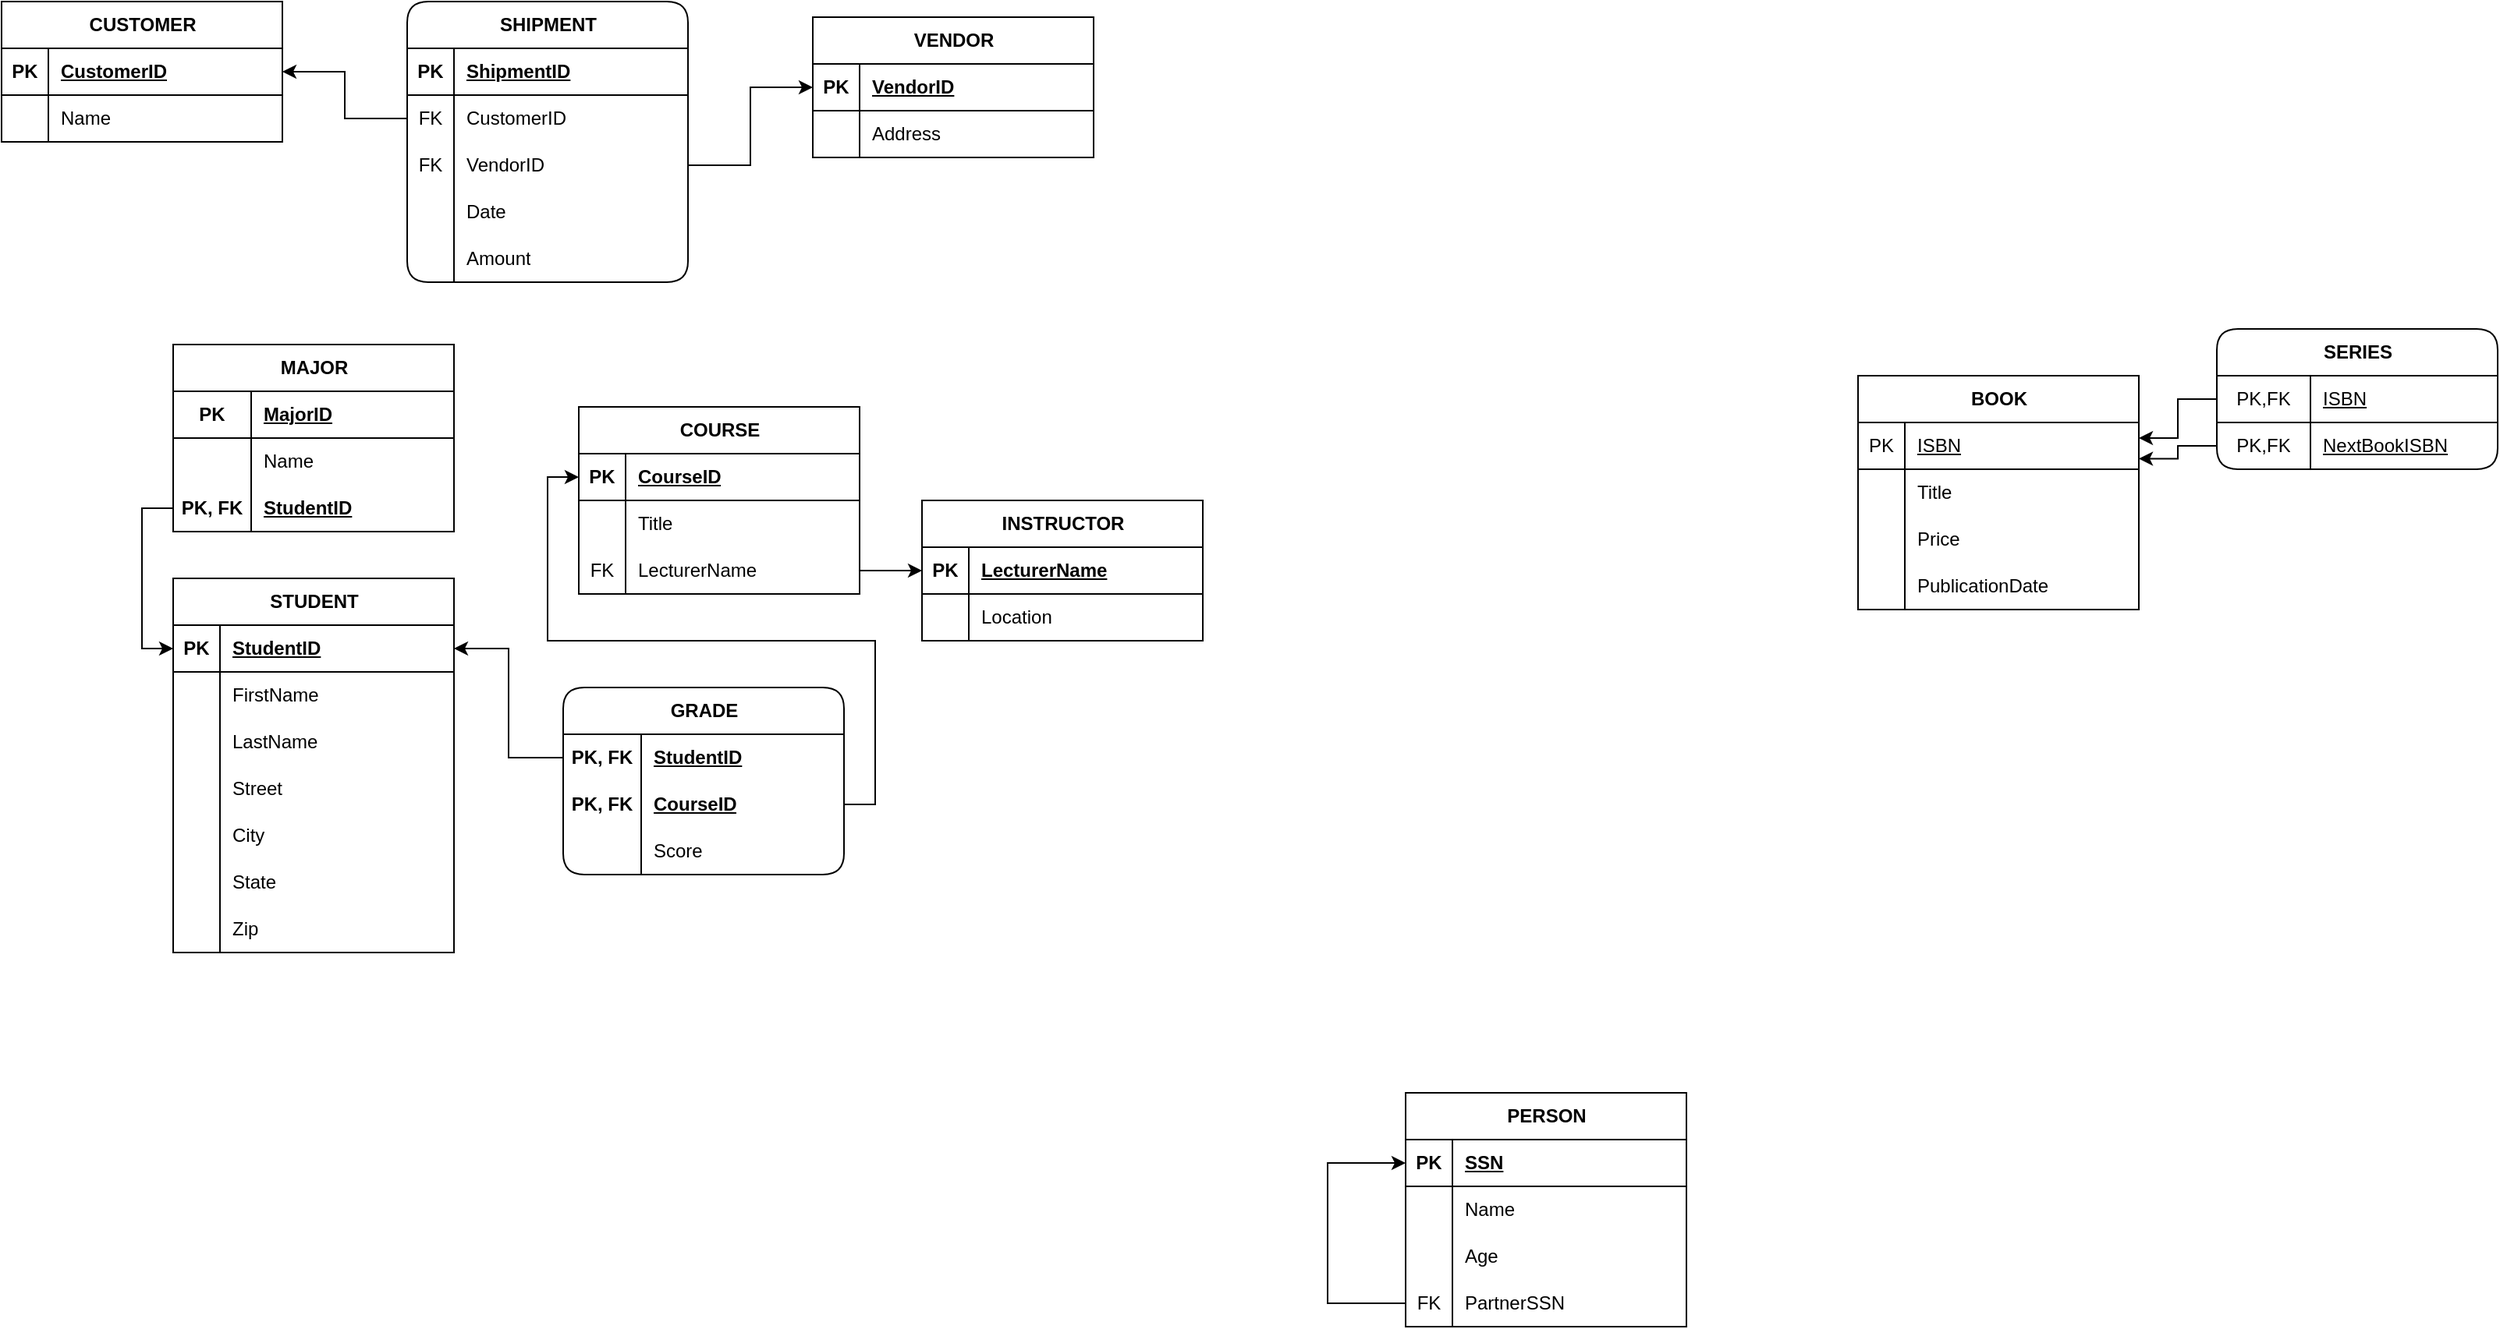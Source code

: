 <mxfile version="21.1.9" type="github" pages="2">
  <diagram name="Page-1" id="LPCBCbk1sPROlhYq24EB">
    <mxGraphModel dx="2385" dy="1398" grid="1" gridSize="10" guides="1" tooltips="1" connect="1" arrows="1" fold="1" page="1" pageScale="1" pageWidth="850" pageHeight="1100" math="0" shadow="0">
      <root>
        <mxCell id="0" />
        <mxCell id="1" parent="0" />
        <mxCell id="nCaeRKiMzFU6H75Zayhk-1" value="CUSTOMER" style="shape=table;startSize=30;container=1;collapsible=1;childLayout=tableLayout;fixedRows=1;rowLines=0;fontStyle=1;align=center;resizeLast=1;html=1;" vertex="1" parent="1">
          <mxGeometry x="50" y="60" width="180" height="90" as="geometry" />
        </mxCell>
        <mxCell id="nCaeRKiMzFU6H75Zayhk-2" value="" style="shape=tableRow;horizontal=0;startSize=0;swimlaneHead=0;swimlaneBody=0;fillColor=none;collapsible=0;dropTarget=0;points=[[0,0.5],[1,0.5]];portConstraint=eastwest;top=0;left=0;right=0;bottom=1;" vertex="1" parent="nCaeRKiMzFU6H75Zayhk-1">
          <mxGeometry y="30" width="180" height="30" as="geometry" />
        </mxCell>
        <mxCell id="nCaeRKiMzFU6H75Zayhk-3" value="PK" style="shape=partialRectangle;connectable=0;fillColor=none;top=0;left=0;bottom=0;right=0;fontStyle=1;overflow=hidden;whiteSpace=wrap;html=1;" vertex="1" parent="nCaeRKiMzFU6H75Zayhk-2">
          <mxGeometry width="30" height="30" as="geometry">
            <mxRectangle width="30" height="30" as="alternateBounds" />
          </mxGeometry>
        </mxCell>
        <mxCell id="nCaeRKiMzFU6H75Zayhk-4" value="CustomerID" style="shape=partialRectangle;connectable=0;fillColor=none;top=0;left=0;bottom=0;right=0;align=left;spacingLeft=6;fontStyle=5;overflow=hidden;whiteSpace=wrap;html=1;" vertex="1" parent="nCaeRKiMzFU6H75Zayhk-2">
          <mxGeometry x="30" width="150" height="30" as="geometry">
            <mxRectangle width="150" height="30" as="alternateBounds" />
          </mxGeometry>
        </mxCell>
        <mxCell id="nCaeRKiMzFU6H75Zayhk-5" value="" style="shape=tableRow;horizontal=0;startSize=0;swimlaneHead=0;swimlaneBody=0;fillColor=none;collapsible=0;dropTarget=0;points=[[0,0.5],[1,0.5]];portConstraint=eastwest;top=0;left=0;right=0;bottom=0;" vertex="1" parent="nCaeRKiMzFU6H75Zayhk-1">
          <mxGeometry y="60" width="180" height="30" as="geometry" />
        </mxCell>
        <mxCell id="nCaeRKiMzFU6H75Zayhk-6" value="" style="shape=partialRectangle;connectable=0;fillColor=none;top=0;left=0;bottom=0;right=0;editable=1;overflow=hidden;whiteSpace=wrap;html=1;" vertex="1" parent="nCaeRKiMzFU6H75Zayhk-5">
          <mxGeometry width="30" height="30" as="geometry">
            <mxRectangle width="30" height="30" as="alternateBounds" />
          </mxGeometry>
        </mxCell>
        <mxCell id="nCaeRKiMzFU6H75Zayhk-7" value="Name" style="shape=partialRectangle;connectable=0;fillColor=none;top=0;left=0;bottom=0;right=0;align=left;spacingLeft=6;overflow=hidden;whiteSpace=wrap;html=1;" vertex="1" parent="nCaeRKiMzFU6H75Zayhk-5">
          <mxGeometry x="30" width="150" height="30" as="geometry">
            <mxRectangle width="150" height="30" as="alternateBounds" />
          </mxGeometry>
        </mxCell>
        <mxCell id="nCaeRKiMzFU6H75Zayhk-14" value="SHIPMENT" style="shape=table;startSize=30;container=1;collapsible=1;childLayout=tableLayout;fixedRows=1;rowLines=0;fontStyle=1;align=center;resizeLast=1;html=1;rounded=1;" vertex="1" parent="1">
          <mxGeometry x="310" y="60" width="180" height="180" as="geometry" />
        </mxCell>
        <mxCell id="nCaeRKiMzFU6H75Zayhk-15" value="" style="shape=tableRow;horizontal=0;startSize=0;swimlaneHead=0;swimlaneBody=0;fillColor=none;collapsible=0;dropTarget=0;points=[[0,0.5],[1,0.5]];portConstraint=eastwest;top=0;left=0;right=0;bottom=1;" vertex="1" parent="nCaeRKiMzFU6H75Zayhk-14">
          <mxGeometry y="30" width="180" height="30" as="geometry" />
        </mxCell>
        <mxCell id="nCaeRKiMzFU6H75Zayhk-16" value="PK" style="shape=partialRectangle;connectable=0;fillColor=none;top=0;left=0;bottom=0;right=0;fontStyle=1;overflow=hidden;whiteSpace=wrap;html=1;" vertex="1" parent="nCaeRKiMzFU6H75Zayhk-15">
          <mxGeometry width="30" height="30" as="geometry">
            <mxRectangle width="30" height="30" as="alternateBounds" />
          </mxGeometry>
        </mxCell>
        <mxCell id="nCaeRKiMzFU6H75Zayhk-17" value="ShipmentID" style="shape=partialRectangle;connectable=0;fillColor=none;top=0;left=0;bottom=0;right=0;align=left;spacingLeft=6;fontStyle=5;overflow=hidden;whiteSpace=wrap;html=1;" vertex="1" parent="nCaeRKiMzFU6H75Zayhk-15">
          <mxGeometry x="30" width="150" height="30" as="geometry">
            <mxRectangle width="150" height="30" as="alternateBounds" />
          </mxGeometry>
        </mxCell>
        <mxCell id="nCaeRKiMzFU6H75Zayhk-49" style="shape=tableRow;horizontal=0;startSize=0;swimlaneHead=0;swimlaneBody=0;fillColor=none;collapsible=0;dropTarget=0;points=[[0,0.5],[1,0.5]];portConstraint=eastwest;top=0;left=0;right=0;bottom=0;" vertex="1" parent="nCaeRKiMzFU6H75Zayhk-14">
          <mxGeometry y="60" width="180" height="30" as="geometry" />
        </mxCell>
        <mxCell id="nCaeRKiMzFU6H75Zayhk-50" value="FK" style="shape=partialRectangle;connectable=0;fillColor=none;top=0;left=0;bottom=0;right=0;editable=1;overflow=hidden;whiteSpace=wrap;html=1;" vertex="1" parent="nCaeRKiMzFU6H75Zayhk-49">
          <mxGeometry width="30" height="30" as="geometry">
            <mxRectangle width="30" height="30" as="alternateBounds" />
          </mxGeometry>
        </mxCell>
        <mxCell id="nCaeRKiMzFU6H75Zayhk-51" value="CustomerID" style="shape=partialRectangle;connectable=0;fillColor=none;top=0;left=0;bottom=0;right=0;align=left;spacingLeft=6;overflow=hidden;whiteSpace=wrap;html=1;" vertex="1" parent="nCaeRKiMzFU6H75Zayhk-49">
          <mxGeometry x="30" width="150" height="30" as="geometry">
            <mxRectangle width="150" height="30" as="alternateBounds" />
          </mxGeometry>
        </mxCell>
        <mxCell id="nCaeRKiMzFU6H75Zayhk-52" style="shape=tableRow;horizontal=0;startSize=0;swimlaneHead=0;swimlaneBody=0;fillColor=none;collapsible=0;dropTarget=0;points=[[0,0.5],[1,0.5]];portConstraint=eastwest;top=0;left=0;right=0;bottom=0;" vertex="1" parent="nCaeRKiMzFU6H75Zayhk-14">
          <mxGeometry y="90" width="180" height="30" as="geometry" />
        </mxCell>
        <mxCell id="nCaeRKiMzFU6H75Zayhk-53" value="FK" style="shape=partialRectangle;connectable=0;fillColor=none;top=0;left=0;bottom=0;right=0;editable=1;overflow=hidden;whiteSpace=wrap;html=1;" vertex="1" parent="nCaeRKiMzFU6H75Zayhk-52">
          <mxGeometry width="30" height="30" as="geometry">
            <mxRectangle width="30" height="30" as="alternateBounds" />
          </mxGeometry>
        </mxCell>
        <mxCell id="nCaeRKiMzFU6H75Zayhk-54" value="VendorID" style="shape=partialRectangle;connectable=0;fillColor=none;top=0;left=0;bottom=0;right=0;align=left;spacingLeft=6;overflow=hidden;whiteSpace=wrap;html=1;" vertex="1" parent="nCaeRKiMzFU6H75Zayhk-52">
          <mxGeometry x="30" width="150" height="30" as="geometry">
            <mxRectangle width="150" height="30" as="alternateBounds" />
          </mxGeometry>
        </mxCell>
        <mxCell id="nCaeRKiMzFU6H75Zayhk-18" value="" style="shape=tableRow;horizontal=0;startSize=0;swimlaneHead=0;swimlaneBody=0;fillColor=none;collapsible=0;dropTarget=0;points=[[0,0.5],[1,0.5]];portConstraint=eastwest;top=0;left=0;right=0;bottom=0;" vertex="1" parent="nCaeRKiMzFU6H75Zayhk-14">
          <mxGeometry y="120" width="180" height="30" as="geometry" />
        </mxCell>
        <mxCell id="nCaeRKiMzFU6H75Zayhk-19" value="" style="shape=partialRectangle;connectable=0;fillColor=none;top=0;left=0;bottom=0;right=0;editable=1;overflow=hidden;whiteSpace=wrap;html=1;" vertex="1" parent="nCaeRKiMzFU6H75Zayhk-18">
          <mxGeometry width="30" height="30" as="geometry">
            <mxRectangle width="30" height="30" as="alternateBounds" />
          </mxGeometry>
        </mxCell>
        <mxCell id="nCaeRKiMzFU6H75Zayhk-20" value="Date" style="shape=partialRectangle;connectable=0;fillColor=none;top=0;left=0;bottom=0;right=0;align=left;spacingLeft=6;overflow=hidden;whiteSpace=wrap;html=1;" vertex="1" parent="nCaeRKiMzFU6H75Zayhk-18">
          <mxGeometry x="30" width="150" height="30" as="geometry">
            <mxRectangle width="150" height="30" as="alternateBounds" />
          </mxGeometry>
        </mxCell>
        <mxCell id="nCaeRKiMzFU6H75Zayhk-21" value="" style="shape=tableRow;horizontal=0;startSize=0;swimlaneHead=0;swimlaneBody=0;fillColor=none;collapsible=0;dropTarget=0;points=[[0,0.5],[1,0.5]];portConstraint=eastwest;top=0;left=0;right=0;bottom=0;" vertex="1" parent="nCaeRKiMzFU6H75Zayhk-14">
          <mxGeometry y="150" width="180" height="30" as="geometry" />
        </mxCell>
        <mxCell id="nCaeRKiMzFU6H75Zayhk-22" value="" style="shape=partialRectangle;connectable=0;fillColor=none;top=0;left=0;bottom=0;right=0;editable=1;overflow=hidden;whiteSpace=wrap;html=1;" vertex="1" parent="nCaeRKiMzFU6H75Zayhk-21">
          <mxGeometry width="30" height="30" as="geometry">
            <mxRectangle width="30" height="30" as="alternateBounds" />
          </mxGeometry>
        </mxCell>
        <mxCell id="nCaeRKiMzFU6H75Zayhk-23" value="Amount" style="shape=partialRectangle;connectable=0;fillColor=none;top=0;left=0;bottom=0;right=0;align=left;spacingLeft=6;overflow=hidden;whiteSpace=wrap;html=1;" vertex="1" parent="nCaeRKiMzFU6H75Zayhk-21">
          <mxGeometry x="30" width="150" height="30" as="geometry">
            <mxRectangle width="150" height="30" as="alternateBounds" />
          </mxGeometry>
        </mxCell>
        <mxCell id="nCaeRKiMzFU6H75Zayhk-27" value="VENDOR" style="shape=table;startSize=30;container=1;collapsible=1;childLayout=tableLayout;fixedRows=1;rowLines=0;fontStyle=1;align=center;resizeLast=1;html=1;" vertex="1" parent="1">
          <mxGeometry x="570" y="70" width="180" height="90" as="geometry" />
        </mxCell>
        <mxCell id="nCaeRKiMzFU6H75Zayhk-28" value="" style="shape=tableRow;horizontal=0;startSize=0;swimlaneHead=0;swimlaneBody=0;fillColor=none;collapsible=0;dropTarget=0;points=[[0,0.5],[1,0.5]];portConstraint=eastwest;top=0;left=0;right=0;bottom=1;" vertex="1" parent="nCaeRKiMzFU6H75Zayhk-27">
          <mxGeometry y="30" width="180" height="30" as="geometry" />
        </mxCell>
        <mxCell id="nCaeRKiMzFU6H75Zayhk-29" value="PK" style="shape=partialRectangle;connectable=0;fillColor=none;top=0;left=0;bottom=0;right=0;fontStyle=1;overflow=hidden;whiteSpace=wrap;html=1;" vertex="1" parent="nCaeRKiMzFU6H75Zayhk-28">
          <mxGeometry width="30" height="30" as="geometry">
            <mxRectangle width="30" height="30" as="alternateBounds" />
          </mxGeometry>
        </mxCell>
        <mxCell id="nCaeRKiMzFU6H75Zayhk-30" value="VendorID" style="shape=partialRectangle;connectable=0;fillColor=none;top=0;left=0;bottom=0;right=0;align=left;spacingLeft=6;fontStyle=5;overflow=hidden;whiteSpace=wrap;html=1;" vertex="1" parent="nCaeRKiMzFU6H75Zayhk-28">
          <mxGeometry x="30" width="150" height="30" as="geometry">
            <mxRectangle width="150" height="30" as="alternateBounds" />
          </mxGeometry>
        </mxCell>
        <mxCell id="nCaeRKiMzFU6H75Zayhk-31" value="" style="shape=tableRow;horizontal=0;startSize=0;swimlaneHead=0;swimlaneBody=0;fillColor=none;collapsible=0;dropTarget=0;points=[[0,0.5],[1,0.5]];portConstraint=eastwest;top=0;left=0;right=0;bottom=0;" vertex="1" parent="nCaeRKiMzFU6H75Zayhk-27">
          <mxGeometry y="60" width="180" height="30" as="geometry" />
        </mxCell>
        <mxCell id="nCaeRKiMzFU6H75Zayhk-32" value="" style="shape=partialRectangle;connectable=0;fillColor=none;top=0;left=0;bottom=0;right=0;editable=1;overflow=hidden;whiteSpace=wrap;html=1;" vertex="1" parent="nCaeRKiMzFU6H75Zayhk-31">
          <mxGeometry width="30" height="30" as="geometry">
            <mxRectangle width="30" height="30" as="alternateBounds" />
          </mxGeometry>
        </mxCell>
        <mxCell id="nCaeRKiMzFU6H75Zayhk-33" value="Address" style="shape=partialRectangle;connectable=0;fillColor=none;top=0;left=0;bottom=0;right=0;align=left;spacingLeft=6;overflow=hidden;whiteSpace=wrap;html=1;" vertex="1" parent="nCaeRKiMzFU6H75Zayhk-31">
          <mxGeometry x="30" width="150" height="30" as="geometry">
            <mxRectangle width="150" height="30" as="alternateBounds" />
          </mxGeometry>
        </mxCell>
        <mxCell id="nCaeRKiMzFU6H75Zayhk-160" style="edgeStyle=orthogonalEdgeStyle;rounded=0;orthogonalLoop=1;jettySize=auto;html=1;entryX=0;entryY=0.5;entryDx=0;entryDy=0;" edge="1" parent="1" source="nCaeRKiMzFU6H75Zayhk-157" target="nCaeRKiMzFU6H75Zayhk-148">
          <mxGeometry relative="1" as="geometry">
            <Array as="points">
              <mxPoint x="900" y="895" />
              <mxPoint x="900" y="805" />
            </Array>
          </mxGeometry>
        </mxCell>
        <mxCell id="nCaeRKiMzFU6H75Zayhk-47" style="edgeStyle=orthogonalEdgeStyle;rounded=0;orthogonalLoop=1;jettySize=auto;html=1;entryX=1;entryY=0.5;entryDx=0;entryDy=0;" edge="1" parent="1" source="nCaeRKiMzFU6H75Zayhk-43" target="nCaeRKiMzFU6H75Zayhk-2">
          <mxGeometry relative="1" as="geometry" />
        </mxCell>
        <mxCell id="nCaeRKiMzFU6H75Zayhk-48" style="edgeStyle=orthogonalEdgeStyle;rounded=0;orthogonalLoop=1;jettySize=auto;html=1;entryX=0;entryY=0.5;entryDx=0;entryDy=0;" edge="1" parent="1" source="nCaeRKiMzFU6H75Zayhk-40" target="nCaeRKiMzFU6H75Zayhk-28">
          <mxGeometry relative="1" as="geometry" />
        </mxCell>
        <mxCell id="nCaeRKiMzFU6H75Zayhk-55" style="edgeStyle=orthogonalEdgeStyle;rounded=0;orthogonalLoop=1;jettySize=auto;html=1;entryX=0;entryY=0.5;entryDx=0;entryDy=0;" edge="1" parent="1" source="nCaeRKiMzFU6H75Zayhk-52" target="nCaeRKiMzFU6H75Zayhk-28">
          <mxGeometry relative="1" as="geometry" />
        </mxCell>
        <mxCell id="nCaeRKiMzFU6H75Zayhk-56" style="edgeStyle=orthogonalEdgeStyle;rounded=0;orthogonalLoop=1;jettySize=auto;html=1;entryX=1;entryY=0.5;entryDx=0;entryDy=0;" edge="1" parent="1" source="nCaeRKiMzFU6H75Zayhk-49" target="nCaeRKiMzFU6H75Zayhk-2">
          <mxGeometry relative="1" as="geometry" />
        </mxCell>
        <mxCell id="nCaeRKiMzFU6H75Zayhk-57" value="STUDENT" style="shape=table;startSize=30;container=1;collapsible=1;childLayout=tableLayout;fixedRows=1;rowLines=0;fontStyle=1;align=center;resizeLast=1;html=1;" vertex="1" parent="1">
          <mxGeometry x="160" y="430" width="180" height="240" as="geometry" />
        </mxCell>
        <mxCell id="nCaeRKiMzFU6H75Zayhk-58" value="" style="shape=tableRow;horizontal=0;startSize=0;swimlaneHead=0;swimlaneBody=0;fillColor=none;collapsible=0;dropTarget=0;points=[[0,0.5],[1,0.5]];portConstraint=eastwest;top=0;left=0;right=0;bottom=1;" vertex="1" parent="nCaeRKiMzFU6H75Zayhk-57">
          <mxGeometry y="30" width="180" height="30" as="geometry" />
        </mxCell>
        <mxCell id="nCaeRKiMzFU6H75Zayhk-59" value="PK" style="shape=partialRectangle;connectable=0;fillColor=none;top=0;left=0;bottom=0;right=0;fontStyle=1;overflow=hidden;whiteSpace=wrap;html=1;" vertex="1" parent="nCaeRKiMzFU6H75Zayhk-58">
          <mxGeometry width="30" height="30" as="geometry">
            <mxRectangle width="30" height="30" as="alternateBounds" />
          </mxGeometry>
        </mxCell>
        <mxCell id="nCaeRKiMzFU6H75Zayhk-60" value="StudentID" style="shape=partialRectangle;connectable=0;fillColor=none;top=0;left=0;bottom=0;right=0;align=left;spacingLeft=6;fontStyle=5;overflow=hidden;whiteSpace=wrap;html=1;" vertex="1" parent="nCaeRKiMzFU6H75Zayhk-58">
          <mxGeometry x="30" width="150" height="30" as="geometry">
            <mxRectangle width="150" height="30" as="alternateBounds" />
          </mxGeometry>
        </mxCell>
        <mxCell id="nCaeRKiMzFU6H75Zayhk-61" value="" style="shape=tableRow;horizontal=0;startSize=0;swimlaneHead=0;swimlaneBody=0;fillColor=none;collapsible=0;dropTarget=0;points=[[0,0.5],[1,0.5]];portConstraint=eastwest;top=0;left=0;right=0;bottom=0;" vertex="1" parent="nCaeRKiMzFU6H75Zayhk-57">
          <mxGeometry y="60" width="180" height="30" as="geometry" />
        </mxCell>
        <mxCell id="nCaeRKiMzFU6H75Zayhk-62" value="" style="shape=partialRectangle;connectable=0;fillColor=none;top=0;left=0;bottom=0;right=0;editable=1;overflow=hidden;whiteSpace=wrap;html=1;" vertex="1" parent="nCaeRKiMzFU6H75Zayhk-61">
          <mxGeometry width="30" height="30" as="geometry">
            <mxRectangle width="30" height="30" as="alternateBounds" />
          </mxGeometry>
        </mxCell>
        <mxCell id="nCaeRKiMzFU6H75Zayhk-63" value="FirstName" style="shape=partialRectangle;connectable=0;fillColor=none;top=0;left=0;bottom=0;right=0;align=left;spacingLeft=6;overflow=hidden;whiteSpace=wrap;html=1;" vertex="1" parent="nCaeRKiMzFU6H75Zayhk-61">
          <mxGeometry x="30" width="150" height="30" as="geometry">
            <mxRectangle width="150" height="30" as="alternateBounds" />
          </mxGeometry>
        </mxCell>
        <mxCell id="nCaeRKiMzFU6H75Zayhk-64" value="" style="shape=tableRow;horizontal=0;startSize=0;swimlaneHead=0;swimlaneBody=0;fillColor=none;collapsible=0;dropTarget=0;points=[[0,0.5],[1,0.5]];portConstraint=eastwest;top=0;left=0;right=0;bottom=0;" vertex="1" parent="nCaeRKiMzFU6H75Zayhk-57">
          <mxGeometry y="90" width="180" height="30" as="geometry" />
        </mxCell>
        <mxCell id="nCaeRKiMzFU6H75Zayhk-65" value="" style="shape=partialRectangle;connectable=0;fillColor=none;top=0;left=0;bottom=0;right=0;editable=1;overflow=hidden;whiteSpace=wrap;html=1;" vertex="1" parent="nCaeRKiMzFU6H75Zayhk-64">
          <mxGeometry width="30" height="30" as="geometry">
            <mxRectangle width="30" height="30" as="alternateBounds" />
          </mxGeometry>
        </mxCell>
        <mxCell id="nCaeRKiMzFU6H75Zayhk-66" value="LastName" style="shape=partialRectangle;connectable=0;fillColor=none;top=0;left=0;bottom=0;right=0;align=left;spacingLeft=6;overflow=hidden;whiteSpace=wrap;html=1;" vertex="1" parent="nCaeRKiMzFU6H75Zayhk-64">
          <mxGeometry x="30" width="150" height="30" as="geometry">
            <mxRectangle width="150" height="30" as="alternateBounds" />
          </mxGeometry>
        </mxCell>
        <mxCell id="nCaeRKiMzFU6H75Zayhk-67" value="" style="shape=tableRow;horizontal=0;startSize=0;swimlaneHead=0;swimlaneBody=0;fillColor=none;collapsible=0;dropTarget=0;points=[[0,0.5],[1,0.5]];portConstraint=eastwest;top=0;left=0;right=0;bottom=0;" vertex="1" parent="nCaeRKiMzFU6H75Zayhk-57">
          <mxGeometry y="120" width="180" height="30" as="geometry" />
        </mxCell>
        <mxCell id="nCaeRKiMzFU6H75Zayhk-68" value="" style="shape=partialRectangle;connectable=0;fillColor=none;top=0;left=0;bottom=0;right=0;editable=1;overflow=hidden;whiteSpace=wrap;html=1;" vertex="1" parent="nCaeRKiMzFU6H75Zayhk-67">
          <mxGeometry width="30" height="30" as="geometry">
            <mxRectangle width="30" height="30" as="alternateBounds" />
          </mxGeometry>
        </mxCell>
        <mxCell id="nCaeRKiMzFU6H75Zayhk-69" value="Street" style="shape=partialRectangle;connectable=0;fillColor=none;top=0;left=0;bottom=0;right=0;align=left;spacingLeft=6;overflow=hidden;whiteSpace=wrap;html=1;" vertex="1" parent="nCaeRKiMzFU6H75Zayhk-67">
          <mxGeometry x="30" width="150" height="30" as="geometry">
            <mxRectangle width="150" height="30" as="alternateBounds" />
          </mxGeometry>
        </mxCell>
        <mxCell id="nCaeRKiMzFU6H75Zayhk-125" style="shape=tableRow;horizontal=0;startSize=0;swimlaneHead=0;swimlaneBody=0;fillColor=none;collapsible=0;dropTarget=0;points=[[0,0.5],[1,0.5]];portConstraint=eastwest;top=0;left=0;right=0;bottom=0;" vertex="1" parent="nCaeRKiMzFU6H75Zayhk-57">
          <mxGeometry y="150" width="180" height="30" as="geometry" />
        </mxCell>
        <mxCell id="nCaeRKiMzFU6H75Zayhk-126" style="shape=partialRectangle;connectable=0;fillColor=none;top=0;left=0;bottom=0;right=0;editable=1;overflow=hidden;whiteSpace=wrap;html=1;" vertex="1" parent="nCaeRKiMzFU6H75Zayhk-125">
          <mxGeometry width="30" height="30" as="geometry">
            <mxRectangle width="30" height="30" as="alternateBounds" />
          </mxGeometry>
        </mxCell>
        <mxCell id="nCaeRKiMzFU6H75Zayhk-127" value="City" style="shape=partialRectangle;connectable=0;fillColor=none;top=0;left=0;bottom=0;right=0;align=left;spacingLeft=6;overflow=hidden;whiteSpace=wrap;html=1;" vertex="1" parent="nCaeRKiMzFU6H75Zayhk-125">
          <mxGeometry x="30" width="150" height="30" as="geometry">
            <mxRectangle width="150" height="30" as="alternateBounds" />
          </mxGeometry>
        </mxCell>
        <mxCell id="nCaeRKiMzFU6H75Zayhk-122" style="shape=tableRow;horizontal=0;startSize=0;swimlaneHead=0;swimlaneBody=0;fillColor=none;collapsible=0;dropTarget=0;points=[[0,0.5],[1,0.5]];portConstraint=eastwest;top=0;left=0;right=0;bottom=0;" vertex="1" parent="nCaeRKiMzFU6H75Zayhk-57">
          <mxGeometry y="180" width="180" height="30" as="geometry" />
        </mxCell>
        <mxCell id="nCaeRKiMzFU6H75Zayhk-123" style="shape=partialRectangle;connectable=0;fillColor=none;top=0;left=0;bottom=0;right=0;editable=1;overflow=hidden;whiteSpace=wrap;html=1;" vertex="1" parent="nCaeRKiMzFU6H75Zayhk-122">
          <mxGeometry width="30" height="30" as="geometry">
            <mxRectangle width="30" height="30" as="alternateBounds" />
          </mxGeometry>
        </mxCell>
        <mxCell id="nCaeRKiMzFU6H75Zayhk-124" value="State" style="shape=partialRectangle;connectable=0;fillColor=none;top=0;left=0;bottom=0;right=0;align=left;spacingLeft=6;overflow=hidden;whiteSpace=wrap;html=1;" vertex="1" parent="nCaeRKiMzFU6H75Zayhk-122">
          <mxGeometry x="30" width="150" height="30" as="geometry">
            <mxRectangle width="150" height="30" as="alternateBounds" />
          </mxGeometry>
        </mxCell>
        <mxCell id="nCaeRKiMzFU6H75Zayhk-128" style="shape=tableRow;horizontal=0;startSize=0;swimlaneHead=0;swimlaneBody=0;fillColor=none;collapsible=0;dropTarget=0;points=[[0,0.5],[1,0.5]];portConstraint=eastwest;top=0;left=0;right=0;bottom=0;" vertex="1" parent="nCaeRKiMzFU6H75Zayhk-57">
          <mxGeometry y="210" width="180" height="30" as="geometry" />
        </mxCell>
        <mxCell id="nCaeRKiMzFU6H75Zayhk-129" style="shape=partialRectangle;connectable=0;fillColor=none;top=0;left=0;bottom=0;right=0;editable=1;overflow=hidden;whiteSpace=wrap;html=1;" vertex="1" parent="nCaeRKiMzFU6H75Zayhk-128">
          <mxGeometry width="30" height="30" as="geometry">
            <mxRectangle width="30" height="30" as="alternateBounds" />
          </mxGeometry>
        </mxCell>
        <mxCell id="nCaeRKiMzFU6H75Zayhk-130" value="Zip" style="shape=partialRectangle;connectable=0;fillColor=none;top=0;left=0;bottom=0;right=0;align=left;spacingLeft=6;overflow=hidden;whiteSpace=wrap;html=1;" vertex="1" parent="nCaeRKiMzFU6H75Zayhk-128">
          <mxGeometry x="30" width="150" height="30" as="geometry">
            <mxRectangle width="150" height="30" as="alternateBounds" />
          </mxGeometry>
        </mxCell>
        <mxCell id="nCaeRKiMzFU6H75Zayhk-70" value="COURSE" style="shape=table;startSize=30;container=1;collapsible=1;childLayout=tableLayout;fixedRows=1;rowLines=0;fontStyle=1;align=center;resizeLast=1;html=1;" vertex="1" parent="1">
          <mxGeometry x="420" y="320" width="180" height="120" as="geometry" />
        </mxCell>
        <mxCell id="nCaeRKiMzFU6H75Zayhk-71" value="" style="shape=tableRow;horizontal=0;startSize=0;swimlaneHead=0;swimlaneBody=0;fillColor=none;collapsible=0;dropTarget=0;points=[[0,0.5],[1,0.5]];portConstraint=eastwest;top=0;left=0;right=0;bottom=1;" vertex="1" parent="nCaeRKiMzFU6H75Zayhk-70">
          <mxGeometry y="30" width="180" height="30" as="geometry" />
        </mxCell>
        <mxCell id="nCaeRKiMzFU6H75Zayhk-72" value="PK" style="shape=partialRectangle;connectable=0;fillColor=none;top=0;left=0;bottom=0;right=0;fontStyle=1;overflow=hidden;whiteSpace=wrap;html=1;" vertex="1" parent="nCaeRKiMzFU6H75Zayhk-71">
          <mxGeometry width="30" height="30" as="geometry">
            <mxRectangle width="30" height="30" as="alternateBounds" />
          </mxGeometry>
        </mxCell>
        <mxCell id="nCaeRKiMzFU6H75Zayhk-73" value="CourseID" style="shape=partialRectangle;connectable=0;fillColor=none;top=0;left=0;bottom=0;right=0;align=left;spacingLeft=6;fontStyle=5;overflow=hidden;whiteSpace=wrap;html=1;" vertex="1" parent="nCaeRKiMzFU6H75Zayhk-71">
          <mxGeometry x="30" width="150" height="30" as="geometry">
            <mxRectangle width="150" height="30" as="alternateBounds" />
          </mxGeometry>
        </mxCell>
        <mxCell id="nCaeRKiMzFU6H75Zayhk-74" value="" style="shape=tableRow;horizontal=0;startSize=0;swimlaneHead=0;swimlaneBody=0;fillColor=none;collapsible=0;dropTarget=0;points=[[0,0.5],[1,0.5]];portConstraint=eastwest;top=0;left=0;right=0;bottom=0;" vertex="1" parent="nCaeRKiMzFU6H75Zayhk-70">
          <mxGeometry y="60" width="180" height="30" as="geometry" />
        </mxCell>
        <mxCell id="nCaeRKiMzFU6H75Zayhk-75" value="" style="shape=partialRectangle;connectable=0;fillColor=none;top=0;left=0;bottom=0;right=0;editable=1;overflow=hidden;whiteSpace=wrap;html=1;" vertex="1" parent="nCaeRKiMzFU6H75Zayhk-74">
          <mxGeometry width="30" height="30" as="geometry">
            <mxRectangle width="30" height="30" as="alternateBounds" />
          </mxGeometry>
        </mxCell>
        <mxCell id="nCaeRKiMzFU6H75Zayhk-76" value="Title" style="shape=partialRectangle;connectable=0;fillColor=none;top=0;left=0;bottom=0;right=0;align=left;spacingLeft=6;overflow=hidden;whiteSpace=wrap;html=1;" vertex="1" parent="nCaeRKiMzFU6H75Zayhk-74">
          <mxGeometry x="30" width="150" height="30" as="geometry">
            <mxRectangle width="150" height="30" as="alternateBounds" />
          </mxGeometry>
        </mxCell>
        <mxCell id="nCaeRKiMzFU6H75Zayhk-139" style="shape=tableRow;horizontal=0;startSize=0;swimlaneHead=0;swimlaneBody=0;fillColor=none;collapsible=0;dropTarget=0;points=[[0,0.5],[1,0.5]];portConstraint=eastwest;top=0;left=0;right=0;bottom=0;" vertex="1" parent="nCaeRKiMzFU6H75Zayhk-70">
          <mxGeometry y="90" width="180" height="30" as="geometry" />
        </mxCell>
        <mxCell id="nCaeRKiMzFU6H75Zayhk-140" value="FK" style="shape=partialRectangle;connectable=0;fillColor=none;top=0;left=0;bottom=0;right=0;editable=1;overflow=hidden;whiteSpace=wrap;html=1;" vertex="1" parent="nCaeRKiMzFU6H75Zayhk-139">
          <mxGeometry width="30" height="30" as="geometry">
            <mxRectangle width="30" height="30" as="alternateBounds" />
          </mxGeometry>
        </mxCell>
        <mxCell id="nCaeRKiMzFU6H75Zayhk-141" value="LecturerName" style="shape=partialRectangle;connectable=0;fillColor=none;top=0;left=0;bottom=0;right=0;align=left;spacingLeft=6;overflow=hidden;whiteSpace=wrap;html=1;" vertex="1" parent="nCaeRKiMzFU6H75Zayhk-139">
          <mxGeometry x="30" width="150" height="30" as="geometry">
            <mxRectangle width="150" height="30" as="alternateBounds" />
          </mxGeometry>
        </mxCell>
        <mxCell id="nCaeRKiMzFU6H75Zayhk-83" value="INSTRUCTOR" style="shape=table;startSize=30;container=1;collapsible=1;childLayout=tableLayout;fixedRows=1;rowLines=0;fontStyle=1;align=center;resizeLast=1;html=1;" vertex="1" parent="1">
          <mxGeometry x="640" y="380" width="180" height="90" as="geometry" />
        </mxCell>
        <mxCell id="nCaeRKiMzFU6H75Zayhk-84" value="" style="shape=tableRow;horizontal=0;startSize=0;swimlaneHead=0;swimlaneBody=0;fillColor=none;collapsible=0;dropTarget=0;points=[[0,0.5],[1,0.5]];portConstraint=eastwest;top=0;left=0;right=0;bottom=1;" vertex="1" parent="nCaeRKiMzFU6H75Zayhk-83">
          <mxGeometry y="30" width="180" height="30" as="geometry" />
        </mxCell>
        <mxCell id="nCaeRKiMzFU6H75Zayhk-85" value="PK" style="shape=partialRectangle;connectable=0;fillColor=none;top=0;left=0;bottom=0;right=0;fontStyle=1;overflow=hidden;whiteSpace=wrap;html=1;" vertex="1" parent="nCaeRKiMzFU6H75Zayhk-84">
          <mxGeometry width="30" height="30" as="geometry">
            <mxRectangle width="30" height="30" as="alternateBounds" />
          </mxGeometry>
        </mxCell>
        <mxCell id="nCaeRKiMzFU6H75Zayhk-86" value="LecturerName" style="shape=partialRectangle;connectable=0;fillColor=none;top=0;left=0;bottom=0;right=0;align=left;spacingLeft=6;fontStyle=5;overflow=hidden;whiteSpace=wrap;html=1;" vertex="1" parent="nCaeRKiMzFU6H75Zayhk-84">
          <mxGeometry x="30" width="150" height="30" as="geometry">
            <mxRectangle width="150" height="30" as="alternateBounds" />
          </mxGeometry>
        </mxCell>
        <mxCell id="nCaeRKiMzFU6H75Zayhk-87" value="" style="shape=tableRow;horizontal=0;startSize=0;swimlaneHead=0;swimlaneBody=0;fillColor=none;collapsible=0;dropTarget=0;points=[[0,0.5],[1,0.5]];portConstraint=eastwest;top=0;left=0;right=0;bottom=0;" vertex="1" parent="nCaeRKiMzFU6H75Zayhk-83">
          <mxGeometry y="60" width="180" height="30" as="geometry" />
        </mxCell>
        <mxCell id="nCaeRKiMzFU6H75Zayhk-88" value="" style="shape=partialRectangle;connectable=0;fillColor=none;top=0;left=0;bottom=0;right=0;editable=1;overflow=hidden;whiteSpace=wrap;html=1;" vertex="1" parent="nCaeRKiMzFU6H75Zayhk-87">
          <mxGeometry width="30" height="30" as="geometry">
            <mxRectangle width="30" height="30" as="alternateBounds" />
          </mxGeometry>
        </mxCell>
        <mxCell id="nCaeRKiMzFU6H75Zayhk-89" value="Location" style="shape=partialRectangle;connectable=0;fillColor=none;top=0;left=0;bottom=0;right=0;align=left;spacingLeft=6;overflow=hidden;whiteSpace=wrap;html=1;" vertex="1" parent="nCaeRKiMzFU6H75Zayhk-87">
          <mxGeometry x="30" width="150" height="30" as="geometry">
            <mxRectangle width="150" height="30" as="alternateBounds" />
          </mxGeometry>
        </mxCell>
        <mxCell id="nCaeRKiMzFU6H75Zayhk-96" value="MAJOR" style="shape=table;startSize=30;container=1;collapsible=1;childLayout=tableLayout;fixedRows=1;rowLines=0;fontStyle=1;align=center;resizeLast=1;html=1;" vertex="1" parent="1">
          <mxGeometry x="160" y="280" width="180" height="120" as="geometry" />
        </mxCell>
        <mxCell id="nCaeRKiMzFU6H75Zayhk-97" value="" style="shape=tableRow;horizontal=0;startSize=0;swimlaneHead=0;swimlaneBody=0;fillColor=none;collapsible=0;dropTarget=0;points=[[0,0.5],[1,0.5]];portConstraint=eastwest;top=0;left=0;right=0;bottom=1;" vertex="1" parent="nCaeRKiMzFU6H75Zayhk-96">
          <mxGeometry y="30" width="180" height="30" as="geometry" />
        </mxCell>
        <mxCell id="nCaeRKiMzFU6H75Zayhk-98" value="PK" style="shape=partialRectangle;connectable=0;fillColor=none;top=0;left=0;bottom=0;right=0;fontStyle=1;overflow=hidden;whiteSpace=wrap;html=1;" vertex="1" parent="nCaeRKiMzFU6H75Zayhk-97">
          <mxGeometry width="50" height="30" as="geometry">
            <mxRectangle width="50" height="30" as="alternateBounds" />
          </mxGeometry>
        </mxCell>
        <mxCell id="nCaeRKiMzFU6H75Zayhk-99" value="MajorID" style="shape=partialRectangle;connectable=0;fillColor=none;top=0;left=0;bottom=0;right=0;align=left;spacingLeft=6;fontStyle=5;overflow=hidden;whiteSpace=wrap;html=1;" vertex="1" parent="nCaeRKiMzFU6H75Zayhk-97">
          <mxGeometry x="50" width="130" height="30" as="geometry">
            <mxRectangle width="130" height="30" as="alternateBounds" />
          </mxGeometry>
        </mxCell>
        <mxCell id="nCaeRKiMzFU6H75Zayhk-100" value="" style="shape=tableRow;horizontal=0;startSize=0;swimlaneHead=0;swimlaneBody=0;fillColor=none;collapsible=0;dropTarget=0;points=[[0,0.5],[1,0.5]];portConstraint=eastwest;top=0;left=0;right=0;bottom=0;" vertex="1" parent="nCaeRKiMzFU6H75Zayhk-96">
          <mxGeometry y="60" width="180" height="30" as="geometry" />
        </mxCell>
        <mxCell id="nCaeRKiMzFU6H75Zayhk-101" value="" style="shape=partialRectangle;connectable=0;fillColor=none;top=0;left=0;bottom=0;right=0;editable=1;overflow=hidden;whiteSpace=wrap;html=1;" vertex="1" parent="nCaeRKiMzFU6H75Zayhk-100">
          <mxGeometry width="50" height="30" as="geometry">
            <mxRectangle width="50" height="30" as="alternateBounds" />
          </mxGeometry>
        </mxCell>
        <mxCell id="nCaeRKiMzFU6H75Zayhk-102" value="Name" style="shape=partialRectangle;connectable=0;fillColor=none;top=0;left=0;bottom=0;right=0;align=left;spacingLeft=6;overflow=hidden;whiteSpace=wrap;html=1;" vertex="1" parent="nCaeRKiMzFU6H75Zayhk-100">
          <mxGeometry x="50" width="130" height="30" as="geometry">
            <mxRectangle width="130" height="30" as="alternateBounds" />
          </mxGeometry>
        </mxCell>
        <mxCell id="nCaeRKiMzFU6H75Zayhk-134" style="shape=tableRow;horizontal=0;startSize=0;swimlaneHead=0;swimlaneBody=0;fillColor=none;collapsible=0;dropTarget=0;points=[[0,0.5],[1,0.5]];portConstraint=eastwest;top=0;left=0;right=0;bottom=0;" vertex="1" parent="nCaeRKiMzFU6H75Zayhk-96">
          <mxGeometry y="90" width="180" height="30" as="geometry" />
        </mxCell>
        <mxCell id="nCaeRKiMzFU6H75Zayhk-135" value="&lt;b&gt;PK, FK&lt;/b&gt;" style="shape=partialRectangle;connectable=0;fillColor=none;top=0;left=0;bottom=0;right=0;editable=1;overflow=hidden;whiteSpace=wrap;html=1;" vertex="1" parent="nCaeRKiMzFU6H75Zayhk-134">
          <mxGeometry width="50" height="30" as="geometry">
            <mxRectangle width="50" height="30" as="alternateBounds" />
          </mxGeometry>
        </mxCell>
        <mxCell id="nCaeRKiMzFU6H75Zayhk-136" value="&lt;u&gt;&lt;b&gt;StudentID&lt;/b&gt;&lt;/u&gt;" style="shape=partialRectangle;connectable=0;fillColor=none;top=0;left=0;bottom=0;right=0;align=left;spacingLeft=6;overflow=hidden;whiteSpace=wrap;html=1;" vertex="1" parent="nCaeRKiMzFU6H75Zayhk-134">
          <mxGeometry x="50" width="130" height="30" as="geometry">
            <mxRectangle width="130" height="30" as="alternateBounds" />
          </mxGeometry>
        </mxCell>
        <mxCell id="nCaeRKiMzFU6H75Zayhk-109" value="GRADE" style="shape=table;startSize=30;container=1;collapsible=1;childLayout=tableLayout;fixedRows=1;rowLines=0;fontStyle=1;align=center;resizeLast=1;html=1;rounded=1;" vertex="1" parent="1">
          <mxGeometry x="410" y="500" width="180" height="120" as="geometry" />
        </mxCell>
        <mxCell id="nCaeRKiMzFU6H75Zayhk-113" value="" style="shape=tableRow;horizontal=0;startSize=0;swimlaneHead=0;swimlaneBody=0;fillColor=none;collapsible=0;dropTarget=0;points=[[0,0.5],[1,0.5]];portConstraint=eastwest;top=0;left=0;right=0;bottom=0;" vertex="1" parent="nCaeRKiMzFU6H75Zayhk-109">
          <mxGeometry y="30" width="180" height="30" as="geometry" />
        </mxCell>
        <mxCell id="nCaeRKiMzFU6H75Zayhk-114" value="&lt;b&gt;PK, FK&lt;/b&gt;" style="shape=partialRectangle;connectable=0;fillColor=none;top=0;left=0;bottom=0;right=0;editable=1;overflow=hidden;whiteSpace=wrap;html=1;" vertex="1" parent="nCaeRKiMzFU6H75Zayhk-113">
          <mxGeometry width="50" height="30" as="geometry">
            <mxRectangle width="50" height="30" as="alternateBounds" />
          </mxGeometry>
        </mxCell>
        <mxCell id="nCaeRKiMzFU6H75Zayhk-115" value="&lt;u&gt;&lt;b&gt;StudentID&lt;/b&gt;&lt;/u&gt;" style="shape=partialRectangle;connectable=0;fillColor=none;top=0;left=0;bottom=0;right=0;align=left;spacingLeft=6;overflow=hidden;whiteSpace=wrap;html=1;" vertex="1" parent="nCaeRKiMzFU6H75Zayhk-113">
          <mxGeometry x="50" width="130" height="30" as="geometry">
            <mxRectangle width="130" height="30" as="alternateBounds" />
          </mxGeometry>
        </mxCell>
        <mxCell id="nCaeRKiMzFU6H75Zayhk-119" value="" style="shape=tableRow;horizontal=0;startSize=0;swimlaneHead=0;swimlaneBody=0;fillColor=none;collapsible=0;dropTarget=0;points=[[0,0.5],[1,0.5]];portConstraint=eastwest;top=0;left=0;right=0;bottom=0;" vertex="1" parent="nCaeRKiMzFU6H75Zayhk-109">
          <mxGeometry y="60" width="180" height="30" as="geometry" />
        </mxCell>
        <mxCell id="nCaeRKiMzFU6H75Zayhk-120" value="&lt;b&gt;PK, FK&lt;/b&gt;" style="shape=partialRectangle;connectable=0;fillColor=none;top=0;left=0;bottom=0;right=0;editable=1;overflow=hidden;whiteSpace=wrap;html=1;" vertex="1" parent="nCaeRKiMzFU6H75Zayhk-119">
          <mxGeometry width="50" height="30" as="geometry">
            <mxRectangle width="50" height="30" as="alternateBounds" />
          </mxGeometry>
        </mxCell>
        <mxCell id="nCaeRKiMzFU6H75Zayhk-121" value="&lt;u&gt;&lt;b&gt;CourseID&lt;/b&gt;&lt;/u&gt;" style="shape=partialRectangle;connectable=0;fillColor=none;top=0;left=0;bottom=0;right=0;align=left;spacingLeft=6;overflow=hidden;whiteSpace=wrap;html=1;" vertex="1" parent="nCaeRKiMzFU6H75Zayhk-119">
          <mxGeometry x="50" width="130" height="30" as="geometry">
            <mxRectangle width="130" height="30" as="alternateBounds" />
          </mxGeometry>
        </mxCell>
        <mxCell id="nCaeRKiMzFU6H75Zayhk-131" style="shape=tableRow;horizontal=0;startSize=0;swimlaneHead=0;swimlaneBody=0;fillColor=none;collapsible=0;dropTarget=0;points=[[0,0.5],[1,0.5]];portConstraint=eastwest;top=0;left=0;right=0;bottom=0;" vertex="1" parent="nCaeRKiMzFU6H75Zayhk-109">
          <mxGeometry y="90" width="180" height="30" as="geometry" />
        </mxCell>
        <mxCell id="nCaeRKiMzFU6H75Zayhk-132" style="shape=partialRectangle;connectable=0;fillColor=none;top=0;left=0;bottom=0;right=0;editable=1;overflow=hidden;whiteSpace=wrap;html=1;" vertex="1" parent="nCaeRKiMzFU6H75Zayhk-131">
          <mxGeometry width="50" height="30" as="geometry">
            <mxRectangle width="50" height="30" as="alternateBounds" />
          </mxGeometry>
        </mxCell>
        <mxCell id="nCaeRKiMzFU6H75Zayhk-133" value="Score" style="shape=partialRectangle;connectable=0;fillColor=none;top=0;left=0;bottom=0;right=0;align=left;spacingLeft=6;overflow=hidden;whiteSpace=wrap;html=1;" vertex="1" parent="nCaeRKiMzFU6H75Zayhk-131">
          <mxGeometry x="50" width="130" height="30" as="geometry">
            <mxRectangle width="130" height="30" as="alternateBounds" />
          </mxGeometry>
        </mxCell>
        <mxCell id="nCaeRKiMzFU6H75Zayhk-138" style="edgeStyle=orthogonalEdgeStyle;rounded=0;orthogonalLoop=1;jettySize=auto;html=1;entryX=0;entryY=0.5;entryDx=0;entryDy=0;" edge="1" parent="1" source="nCaeRKiMzFU6H75Zayhk-134" target="nCaeRKiMzFU6H75Zayhk-58">
          <mxGeometry relative="1" as="geometry" />
        </mxCell>
        <mxCell id="nCaeRKiMzFU6H75Zayhk-142" style="edgeStyle=orthogonalEdgeStyle;rounded=0;orthogonalLoop=1;jettySize=auto;html=1;entryX=0;entryY=0.5;entryDx=0;entryDy=0;" edge="1" parent="1" source="nCaeRKiMzFU6H75Zayhk-139" target="nCaeRKiMzFU6H75Zayhk-84">
          <mxGeometry relative="1" as="geometry" />
        </mxCell>
        <mxCell id="nCaeRKiMzFU6H75Zayhk-144" style="edgeStyle=orthogonalEdgeStyle;rounded=0;orthogonalLoop=1;jettySize=auto;html=1;entryX=1;entryY=0.5;entryDx=0;entryDy=0;" edge="1" parent="1" source="nCaeRKiMzFU6H75Zayhk-113" target="nCaeRKiMzFU6H75Zayhk-58">
          <mxGeometry relative="1" as="geometry" />
        </mxCell>
        <mxCell id="nCaeRKiMzFU6H75Zayhk-145" style="edgeStyle=orthogonalEdgeStyle;rounded=0;orthogonalLoop=1;jettySize=auto;html=1;entryX=0;entryY=0.5;entryDx=0;entryDy=0;" edge="1" parent="1" source="nCaeRKiMzFU6H75Zayhk-119" target="nCaeRKiMzFU6H75Zayhk-71">
          <mxGeometry relative="1" as="geometry" />
        </mxCell>
        <mxCell id="nCaeRKiMzFU6H75Zayhk-147" value="PERSON" style="shape=table;startSize=30;container=1;collapsible=1;childLayout=tableLayout;fixedRows=1;rowLines=0;fontStyle=1;align=center;resizeLast=1;html=1;" vertex="1" parent="1">
          <mxGeometry x="950" y="760" width="180" height="150" as="geometry" />
        </mxCell>
        <mxCell id="nCaeRKiMzFU6H75Zayhk-148" value="" style="shape=tableRow;horizontal=0;startSize=0;swimlaneHead=0;swimlaneBody=0;fillColor=none;collapsible=0;dropTarget=0;points=[[0,0.5],[1,0.5]];portConstraint=eastwest;top=0;left=0;right=0;bottom=1;" vertex="1" parent="nCaeRKiMzFU6H75Zayhk-147">
          <mxGeometry y="30" width="180" height="30" as="geometry" />
        </mxCell>
        <mxCell id="nCaeRKiMzFU6H75Zayhk-149" value="PK" style="shape=partialRectangle;connectable=0;fillColor=none;top=0;left=0;bottom=0;right=0;fontStyle=1;overflow=hidden;whiteSpace=wrap;html=1;" vertex="1" parent="nCaeRKiMzFU6H75Zayhk-148">
          <mxGeometry width="30" height="30" as="geometry">
            <mxRectangle width="30" height="30" as="alternateBounds" />
          </mxGeometry>
        </mxCell>
        <mxCell id="nCaeRKiMzFU6H75Zayhk-150" value="SSN" style="shape=partialRectangle;connectable=0;fillColor=none;top=0;left=0;bottom=0;right=0;align=left;spacingLeft=6;fontStyle=5;overflow=hidden;whiteSpace=wrap;html=1;" vertex="1" parent="nCaeRKiMzFU6H75Zayhk-148">
          <mxGeometry x="30" width="150" height="30" as="geometry">
            <mxRectangle width="150" height="30" as="alternateBounds" />
          </mxGeometry>
        </mxCell>
        <mxCell id="nCaeRKiMzFU6H75Zayhk-151" value="" style="shape=tableRow;horizontal=0;startSize=0;swimlaneHead=0;swimlaneBody=0;fillColor=none;collapsible=0;dropTarget=0;points=[[0,0.5],[1,0.5]];portConstraint=eastwest;top=0;left=0;right=0;bottom=0;" vertex="1" parent="nCaeRKiMzFU6H75Zayhk-147">
          <mxGeometry y="60" width="180" height="30" as="geometry" />
        </mxCell>
        <mxCell id="nCaeRKiMzFU6H75Zayhk-152" value="" style="shape=partialRectangle;connectable=0;fillColor=none;top=0;left=0;bottom=0;right=0;editable=1;overflow=hidden;whiteSpace=wrap;html=1;" vertex="1" parent="nCaeRKiMzFU6H75Zayhk-151">
          <mxGeometry width="30" height="30" as="geometry">
            <mxRectangle width="30" height="30" as="alternateBounds" />
          </mxGeometry>
        </mxCell>
        <mxCell id="nCaeRKiMzFU6H75Zayhk-153" value="Name" style="shape=partialRectangle;connectable=0;fillColor=none;top=0;left=0;bottom=0;right=0;align=left;spacingLeft=6;overflow=hidden;whiteSpace=wrap;html=1;" vertex="1" parent="nCaeRKiMzFU6H75Zayhk-151">
          <mxGeometry x="30" width="150" height="30" as="geometry">
            <mxRectangle width="150" height="30" as="alternateBounds" />
          </mxGeometry>
        </mxCell>
        <mxCell id="nCaeRKiMzFU6H75Zayhk-154" value="" style="shape=tableRow;horizontal=0;startSize=0;swimlaneHead=0;swimlaneBody=0;fillColor=none;collapsible=0;dropTarget=0;points=[[0,0.5],[1,0.5]];portConstraint=eastwest;top=0;left=0;right=0;bottom=0;" vertex="1" parent="nCaeRKiMzFU6H75Zayhk-147">
          <mxGeometry y="90" width="180" height="30" as="geometry" />
        </mxCell>
        <mxCell id="nCaeRKiMzFU6H75Zayhk-155" value="" style="shape=partialRectangle;connectable=0;fillColor=none;top=0;left=0;bottom=0;right=0;editable=1;overflow=hidden;whiteSpace=wrap;html=1;" vertex="1" parent="nCaeRKiMzFU6H75Zayhk-154">
          <mxGeometry width="30" height="30" as="geometry">
            <mxRectangle width="30" height="30" as="alternateBounds" />
          </mxGeometry>
        </mxCell>
        <mxCell id="nCaeRKiMzFU6H75Zayhk-156" value="Age" style="shape=partialRectangle;connectable=0;fillColor=none;top=0;left=0;bottom=0;right=0;align=left;spacingLeft=6;overflow=hidden;whiteSpace=wrap;html=1;" vertex="1" parent="nCaeRKiMzFU6H75Zayhk-154">
          <mxGeometry x="30" width="150" height="30" as="geometry">
            <mxRectangle width="150" height="30" as="alternateBounds" />
          </mxGeometry>
        </mxCell>
        <mxCell id="nCaeRKiMzFU6H75Zayhk-157" value="" style="shape=tableRow;horizontal=0;startSize=0;swimlaneHead=0;swimlaneBody=0;fillColor=none;collapsible=0;dropTarget=0;points=[[0,0.5],[1,0.5]];portConstraint=eastwest;top=0;left=0;right=0;bottom=0;" vertex="1" parent="nCaeRKiMzFU6H75Zayhk-147">
          <mxGeometry y="120" width="180" height="30" as="geometry" />
        </mxCell>
        <mxCell id="nCaeRKiMzFU6H75Zayhk-158" value="FK" style="shape=partialRectangle;connectable=0;fillColor=none;top=0;left=0;bottom=0;right=0;editable=1;overflow=hidden;whiteSpace=wrap;html=1;" vertex="1" parent="nCaeRKiMzFU6H75Zayhk-157">
          <mxGeometry width="30" height="30" as="geometry">
            <mxRectangle width="30" height="30" as="alternateBounds" />
          </mxGeometry>
        </mxCell>
        <mxCell id="nCaeRKiMzFU6H75Zayhk-159" value="PartnerSSN" style="shape=partialRectangle;connectable=0;fillColor=none;top=0;left=0;bottom=0;right=0;align=left;spacingLeft=6;overflow=hidden;whiteSpace=wrap;html=1;" vertex="1" parent="nCaeRKiMzFU6H75Zayhk-157">
          <mxGeometry x="30" width="150" height="30" as="geometry">
            <mxRectangle width="150" height="30" as="alternateBounds" />
          </mxGeometry>
        </mxCell>
        <mxCell id="nCaeRKiMzFU6H75Zayhk-161" value="BOOK" style="shape=table;startSize=30;container=1;collapsible=1;childLayout=tableLayout;fixedRows=1;rowLines=0;fontStyle=1;align=center;resizeLast=1;html=1;" vertex="1" parent="1">
          <mxGeometry x="1240" y="300" width="180" height="150" as="geometry" />
        </mxCell>
        <mxCell id="nCaeRKiMzFU6H75Zayhk-162" value="" style="shape=tableRow;horizontal=0;startSize=0;swimlaneHead=0;swimlaneBody=0;fillColor=none;collapsible=0;dropTarget=0;points=[[0,0.5],[1,0.5]];portConstraint=eastwest;top=0;left=0;right=0;bottom=1;" vertex="1" parent="nCaeRKiMzFU6H75Zayhk-161">
          <mxGeometry y="30" width="180" height="30" as="geometry" />
        </mxCell>
        <mxCell id="nCaeRKiMzFU6H75Zayhk-163" value="PK" style="shape=partialRectangle;connectable=0;fillColor=none;top=0;left=0;bottom=0;right=0;fontStyle=0;overflow=hidden;whiteSpace=wrap;html=1;" vertex="1" parent="nCaeRKiMzFU6H75Zayhk-162">
          <mxGeometry width="30" height="30" as="geometry">
            <mxRectangle width="30" height="30" as="alternateBounds" />
          </mxGeometry>
        </mxCell>
        <mxCell id="nCaeRKiMzFU6H75Zayhk-164" value="ISBN" style="shape=partialRectangle;connectable=0;fillColor=none;top=0;left=0;bottom=0;right=0;align=left;spacingLeft=6;fontStyle=4;overflow=hidden;whiteSpace=wrap;html=1;" vertex="1" parent="nCaeRKiMzFU6H75Zayhk-162">
          <mxGeometry x="30" width="150" height="30" as="geometry">
            <mxRectangle width="150" height="30" as="alternateBounds" />
          </mxGeometry>
        </mxCell>
        <mxCell id="nCaeRKiMzFU6H75Zayhk-165" value="" style="shape=tableRow;horizontal=0;startSize=0;swimlaneHead=0;swimlaneBody=0;fillColor=none;collapsible=0;dropTarget=0;points=[[0,0.5],[1,0.5]];portConstraint=eastwest;top=0;left=0;right=0;bottom=0;" vertex="1" parent="nCaeRKiMzFU6H75Zayhk-161">
          <mxGeometry y="60" width="180" height="30" as="geometry" />
        </mxCell>
        <mxCell id="nCaeRKiMzFU6H75Zayhk-166" value="" style="shape=partialRectangle;connectable=0;fillColor=none;top=0;left=0;bottom=0;right=0;editable=1;overflow=hidden;whiteSpace=wrap;html=1;" vertex="1" parent="nCaeRKiMzFU6H75Zayhk-165">
          <mxGeometry width="30" height="30" as="geometry">
            <mxRectangle width="30" height="30" as="alternateBounds" />
          </mxGeometry>
        </mxCell>
        <mxCell id="nCaeRKiMzFU6H75Zayhk-167" value="Title" style="shape=partialRectangle;connectable=0;fillColor=none;top=0;left=0;bottom=0;right=0;align=left;spacingLeft=6;overflow=hidden;whiteSpace=wrap;html=1;" vertex="1" parent="nCaeRKiMzFU6H75Zayhk-165">
          <mxGeometry x="30" width="150" height="30" as="geometry">
            <mxRectangle width="150" height="30" as="alternateBounds" />
          </mxGeometry>
        </mxCell>
        <mxCell id="nCaeRKiMzFU6H75Zayhk-168" value="" style="shape=tableRow;horizontal=0;startSize=0;swimlaneHead=0;swimlaneBody=0;fillColor=none;collapsible=0;dropTarget=0;points=[[0,0.5],[1,0.5]];portConstraint=eastwest;top=0;left=0;right=0;bottom=0;" vertex="1" parent="nCaeRKiMzFU6H75Zayhk-161">
          <mxGeometry y="90" width="180" height="30" as="geometry" />
        </mxCell>
        <mxCell id="nCaeRKiMzFU6H75Zayhk-169" value="" style="shape=partialRectangle;connectable=0;fillColor=none;top=0;left=0;bottom=0;right=0;editable=1;overflow=hidden;whiteSpace=wrap;html=1;" vertex="1" parent="nCaeRKiMzFU6H75Zayhk-168">
          <mxGeometry width="30" height="30" as="geometry">
            <mxRectangle width="30" height="30" as="alternateBounds" />
          </mxGeometry>
        </mxCell>
        <mxCell id="nCaeRKiMzFU6H75Zayhk-170" value="Price" style="shape=partialRectangle;connectable=0;fillColor=none;top=0;left=0;bottom=0;right=0;align=left;spacingLeft=6;overflow=hidden;whiteSpace=wrap;html=1;" vertex="1" parent="nCaeRKiMzFU6H75Zayhk-168">
          <mxGeometry x="30" width="150" height="30" as="geometry">
            <mxRectangle width="150" height="30" as="alternateBounds" />
          </mxGeometry>
        </mxCell>
        <mxCell id="nCaeRKiMzFU6H75Zayhk-171" value="" style="shape=tableRow;horizontal=0;startSize=0;swimlaneHead=0;swimlaneBody=0;fillColor=none;collapsible=0;dropTarget=0;points=[[0,0.5],[1,0.5]];portConstraint=eastwest;top=0;left=0;right=0;bottom=0;" vertex="1" parent="nCaeRKiMzFU6H75Zayhk-161">
          <mxGeometry y="120" width="180" height="30" as="geometry" />
        </mxCell>
        <mxCell id="nCaeRKiMzFU6H75Zayhk-172" value="" style="shape=partialRectangle;connectable=0;fillColor=none;top=0;left=0;bottom=0;right=0;editable=1;overflow=hidden;whiteSpace=wrap;html=1;" vertex="1" parent="nCaeRKiMzFU6H75Zayhk-171">
          <mxGeometry width="30" height="30" as="geometry">
            <mxRectangle width="30" height="30" as="alternateBounds" />
          </mxGeometry>
        </mxCell>
        <mxCell id="nCaeRKiMzFU6H75Zayhk-173" value="PublicationDate" style="shape=partialRectangle;connectable=0;fillColor=none;top=0;left=0;bottom=0;right=0;align=left;spacingLeft=6;overflow=hidden;whiteSpace=wrap;html=1;" vertex="1" parent="nCaeRKiMzFU6H75Zayhk-171">
          <mxGeometry x="30" width="150" height="30" as="geometry">
            <mxRectangle width="150" height="30" as="alternateBounds" />
          </mxGeometry>
        </mxCell>
        <mxCell id="nCaeRKiMzFU6H75Zayhk-187" value="SERIES" style="shape=table;startSize=30;container=1;collapsible=1;childLayout=tableLayout;fixedRows=1;rowLines=0;fontStyle=1;align=center;resizeLast=1;html=1;rounded=1;" vertex="1" parent="1">
          <mxGeometry x="1470" y="270" width="180" height="90" as="geometry" />
        </mxCell>
        <mxCell id="nCaeRKiMzFU6H75Zayhk-188" value="" style="shape=tableRow;horizontal=0;startSize=0;swimlaneHead=0;swimlaneBody=0;fillColor=none;collapsible=0;dropTarget=0;points=[[0,0.5],[1,0.5]];portConstraint=eastwest;top=0;left=0;right=0;bottom=1;" vertex="1" parent="nCaeRKiMzFU6H75Zayhk-187">
          <mxGeometry y="30" width="180" height="30" as="geometry" />
        </mxCell>
        <mxCell id="nCaeRKiMzFU6H75Zayhk-189" value="&lt;span style=&quot;font-weight: normal;&quot;&gt;PK,FK&lt;/span&gt;" style="shape=partialRectangle;connectable=0;fillColor=none;top=0;left=0;bottom=0;right=0;fontStyle=1;overflow=hidden;whiteSpace=wrap;html=1;" vertex="1" parent="nCaeRKiMzFU6H75Zayhk-188">
          <mxGeometry width="60" height="30" as="geometry">
            <mxRectangle width="60" height="30" as="alternateBounds" />
          </mxGeometry>
        </mxCell>
        <mxCell id="nCaeRKiMzFU6H75Zayhk-190" value="&lt;span style=&quot;font-weight: normal;&quot;&gt;ISBN&lt;/span&gt;" style="shape=partialRectangle;connectable=0;fillColor=none;top=0;left=0;bottom=0;right=0;align=left;spacingLeft=6;fontStyle=5;overflow=hidden;whiteSpace=wrap;html=1;" vertex="1" parent="nCaeRKiMzFU6H75Zayhk-188">
          <mxGeometry x="60" width="120" height="30" as="geometry">
            <mxRectangle width="120" height="30" as="alternateBounds" />
          </mxGeometry>
        </mxCell>
        <mxCell id="nCaeRKiMzFU6H75Zayhk-191" value="" style="shape=tableRow;horizontal=0;startSize=0;swimlaneHead=0;swimlaneBody=0;fillColor=none;collapsible=0;dropTarget=0;points=[[0,0.5],[1,0.5]];portConstraint=eastwest;top=0;left=0;right=0;bottom=0;" vertex="1" parent="nCaeRKiMzFU6H75Zayhk-187">
          <mxGeometry y="60" width="180" height="30" as="geometry" />
        </mxCell>
        <mxCell id="nCaeRKiMzFU6H75Zayhk-192" value="PK,FK" style="shape=partialRectangle;connectable=0;fillColor=none;top=0;left=0;bottom=0;right=0;editable=1;overflow=hidden;whiteSpace=wrap;html=1;" vertex="1" parent="nCaeRKiMzFU6H75Zayhk-191">
          <mxGeometry width="60" height="30" as="geometry">
            <mxRectangle width="60" height="30" as="alternateBounds" />
          </mxGeometry>
        </mxCell>
        <mxCell id="nCaeRKiMzFU6H75Zayhk-193" value="&lt;u&gt;NextBookISBN&lt;/u&gt;" style="shape=partialRectangle;connectable=0;fillColor=none;top=0;left=0;bottom=0;right=0;align=left;spacingLeft=6;overflow=hidden;whiteSpace=wrap;html=1;" vertex="1" parent="nCaeRKiMzFU6H75Zayhk-191">
          <mxGeometry x="60" width="120" height="30" as="geometry">
            <mxRectangle width="120" height="30" as="alternateBounds" />
          </mxGeometry>
        </mxCell>
        <mxCell id="nCaeRKiMzFU6H75Zayhk-200" style="edgeStyle=orthogonalEdgeStyle;rounded=0;orthogonalLoop=1;jettySize=auto;html=1;entryX=1;entryY=0.333;entryDx=0;entryDy=0;entryPerimeter=0;" edge="1" parent="1" source="nCaeRKiMzFU6H75Zayhk-188" target="nCaeRKiMzFU6H75Zayhk-162">
          <mxGeometry relative="1" as="geometry" />
        </mxCell>
        <mxCell id="nCaeRKiMzFU6H75Zayhk-201" style="edgeStyle=orthogonalEdgeStyle;rounded=0;orthogonalLoop=1;jettySize=auto;html=1;entryX=1;entryY=0.774;entryDx=0;entryDy=0;entryPerimeter=0;" edge="1" parent="1" source="nCaeRKiMzFU6H75Zayhk-191" target="nCaeRKiMzFU6H75Zayhk-162">
          <mxGeometry relative="1" as="geometry" />
        </mxCell>
      </root>
    </mxGraphModel>
  </diagram>
  <diagram id="-258ZMp8b6eKg-XM9MZL" name="Page-2">
    <mxGraphModel dx="1468" dy="948" grid="1" gridSize="10" guides="1" tooltips="1" connect="1" arrows="1" fold="1" page="1" pageScale="1" pageWidth="850" pageHeight="1100" math="0" shadow="0">
      <root>
        <mxCell id="0" />
        <mxCell id="1" parent="0" />
        <mxCell id="eGcTuhuNA5Y8KCisQHZ4-16" style="edgeStyle=orthogonalEdgeStyle;rounded=0;orthogonalLoop=1;jettySize=auto;html=1;entryX=0;entryY=0.667;entryDx=0;entryDy=0;entryPerimeter=0;" edge="1" parent="1" source="eGcTuhuNA5Y8KCisQHZ4-2" target="eGcTuhuNA5Y8KCisQHZ4-11">
          <mxGeometry relative="1" as="geometry" />
        </mxCell>
        <mxCell id="eGcTuhuNA5Y8KCisQHZ4-15" style="edgeStyle=orthogonalEdgeStyle;rounded=0;orthogonalLoop=1;jettySize=auto;html=1;entryX=0;entryY=0.667;entryDx=0;entryDy=0;entryPerimeter=0;" edge="1" parent="1" source="eGcTuhuNA5Y8KCisQHZ4-2" target="eGcTuhuNA5Y8KCisQHZ4-8">
          <mxGeometry relative="1" as="geometry" />
        </mxCell>
        <mxCell id="eGcTuhuNA5Y8KCisQHZ4-1" value="CERTIFICATE" style="shape=table;startSize=30;container=1;collapsible=1;childLayout=tableLayout;fixedRows=1;rowLines=0;fontStyle=1;align=center;resizeLast=1;html=1;" vertex="1" parent="1">
          <mxGeometry x="920" y="30" width="170" height="150" as="geometry" />
        </mxCell>
        <mxCell id="eGcTuhuNA5Y8KCisQHZ4-2" value="" style="shape=tableRow;horizontal=0;startSize=0;swimlaneHead=0;swimlaneBody=0;fillColor=none;collapsible=0;dropTarget=0;points=[[0,0.5],[1,0.5]];portConstraint=eastwest;top=0;left=0;right=0;bottom=1;" vertex="1" parent="eGcTuhuNA5Y8KCisQHZ4-1">
          <mxGeometry y="30" width="170" height="30" as="geometry" />
        </mxCell>
        <mxCell id="eGcTuhuNA5Y8KCisQHZ4-3" value="PK" style="shape=partialRectangle;connectable=0;fillColor=none;top=0;left=0;bottom=0;right=0;fontStyle=1;overflow=hidden;whiteSpace=wrap;html=1;" vertex="1" parent="eGcTuhuNA5Y8KCisQHZ4-2">
          <mxGeometry width="30" height="30" as="geometry">
            <mxRectangle width="30" height="30" as="alternateBounds" />
          </mxGeometry>
        </mxCell>
        <mxCell id="eGcTuhuNA5Y8KCisQHZ4-4" value="CertificateNo." style="shape=partialRectangle;connectable=0;fillColor=none;top=0;left=0;bottom=0;right=0;align=left;spacingLeft=6;fontStyle=5;overflow=hidden;whiteSpace=wrap;html=1;" vertex="1" parent="eGcTuhuNA5Y8KCisQHZ4-2">
          <mxGeometry x="30" width="140" height="30" as="geometry">
            <mxRectangle width="140" height="30" as="alternateBounds" />
          </mxGeometry>
        </mxCell>
        <mxCell id="eGcTuhuNA5Y8KCisQHZ4-5" value="" style="shape=tableRow;horizontal=0;startSize=0;swimlaneHead=0;swimlaneBody=0;fillColor=none;collapsible=0;dropTarget=0;points=[[0,0.5],[1,0.5]];portConstraint=eastwest;top=0;left=0;right=0;bottom=0;" vertex="1" parent="eGcTuhuNA5Y8KCisQHZ4-1">
          <mxGeometry y="60" width="170" height="30" as="geometry" />
        </mxCell>
        <mxCell id="eGcTuhuNA5Y8KCisQHZ4-6" value="" style="shape=partialRectangle;connectable=0;fillColor=none;top=0;left=0;bottom=0;right=0;editable=1;overflow=hidden;whiteSpace=wrap;html=1;" vertex="1" parent="eGcTuhuNA5Y8KCisQHZ4-5">
          <mxGeometry width="30" height="30" as="geometry">
            <mxRectangle width="30" height="30" as="alternateBounds" />
          </mxGeometry>
        </mxCell>
        <mxCell id="eGcTuhuNA5Y8KCisQHZ4-7" value="EmployeeID" style="shape=partialRectangle;connectable=0;fillColor=none;top=0;left=0;bottom=0;right=0;align=left;spacingLeft=6;overflow=hidden;whiteSpace=wrap;html=1;" vertex="1" parent="eGcTuhuNA5Y8KCisQHZ4-5">
          <mxGeometry x="30" width="140" height="30" as="geometry">
            <mxRectangle width="140" height="30" as="alternateBounds" />
          </mxGeometry>
        </mxCell>
        <mxCell id="eGcTuhuNA5Y8KCisQHZ4-8" value="" style="shape=tableRow;horizontal=0;startSize=0;swimlaneHead=0;swimlaneBody=0;fillColor=none;collapsible=0;dropTarget=0;points=[[0,0.5],[1,0.5]];portConstraint=eastwest;top=0;left=0;right=0;bottom=0;" vertex="1" parent="eGcTuhuNA5Y8KCisQHZ4-1">
          <mxGeometry y="90" width="170" height="30" as="geometry" />
        </mxCell>
        <mxCell id="eGcTuhuNA5Y8KCisQHZ4-9" value="" style="shape=partialRectangle;connectable=0;fillColor=none;top=0;left=0;bottom=0;right=0;editable=1;overflow=hidden;whiteSpace=wrap;html=1;" vertex="1" parent="eGcTuhuNA5Y8KCisQHZ4-8">
          <mxGeometry width="30" height="30" as="geometry">
            <mxRectangle width="30" height="30" as="alternateBounds" />
          </mxGeometry>
        </mxCell>
        <mxCell id="eGcTuhuNA5Y8KCisQHZ4-10" value="CourseID" style="shape=partialRectangle;connectable=0;fillColor=none;top=0;left=0;bottom=0;right=0;align=left;spacingLeft=6;overflow=hidden;whiteSpace=wrap;html=1;" vertex="1" parent="eGcTuhuNA5Y8KCisQHZ4-8">
          <mxGeometry x="30" width="140" height="30" as="geometry">
            <mxRectangle width="140" height="30" as="alternateBounds" />
          </mxGeometry>
        </mxCell>
        <mxCell id="eGcTuhuNA5Y8KCisQHZ4-11" value="" style="shape=tableRow;horizontal=0;startSize=0;swimlaneHead=0;swimlaneBody=0;fillColor=none;collapsible=0;dropTarget=0;points=[[0,0.5],[1,0.5]];portConstraint=eastwest;top=0;left=0;right=0;bottom=0;" vertex="1" parent="eGcTuhuNA5Y8KCisQHZ4-1">
          <mxGeometry y="120" width="170" height="30" as="geometry" />
        </mxCell>
        <mxCell id="eGcTuhuNA5Y8KCisQHZ4-12" value="" style="shape=partialRectangle;connectable=0;fillColor=none;top=0;left=0;bottom=0;right=0;editable=1;overflow=hidden;whiteSpace=wrap;html=1;" vertex="1" parent="eGcTuhuNA5Y8KCisQHZ4-11">
          <mxGeometry width="30" height="30" as="geometry">
            <mxRectangle width="30" height="30" as="alternateBounds" />
          </mxGeometry>
        </mxCell>
        <mxCell id="eGcTuhuNA5Y8KCisQHZ4-13" value="DateCompleted" style="shape=partialRectangle;connectable=0;fillColor=none;top=0;left=0;bottom=0;right=0;align=left;spacingLeft=6;overflow=hidden;whiteSpace=wrap;html=1;" vertex="1" parent="eGcTuhuNA5Y8KCisQHZ4-11">
          <mxGeometry x="30" width="140" height="30" as="geometry">
            <mxRectangle width="140" height="30" as="alternateBounds" />
          </mxGeometry>
        </mxCell>
        <mxCell id="eGcTuhuNA5Y8KCisQHZ4-14" style="edgeStyle=orthogonalEdgeStyle;rounded=0;orthogonalLoop=1;jettySize=auto;html=1;entryX=0;entryY=0.667;entryDx=0;entryDy=0;entryPerimeter=0;" edge="1" parent="eGcTuhuNA5Y8KCisQHZ4-1" source="eGcTuhuNA5Y8KCisQHZ4-2" target="eGcTuhuNA5Y8KCisQHZ4-5">
          <mxGeometry relative="1" as="geometry">
            <mxPoint x="-10" y="80" as="targetPoint" />
          </mxGeometry>
        </mxCell>
        <mxCell id="eGcTuhuNA5Y8KCisQHZ4-22" style="edgeStyle=orthogonalEdgeStyle;rounded=0;orthogonalLoop=1;jettySize=auto;html=1;entryX=0.5;entryY=0;entryDx=0;entryDy=0;" edge="1" parent="1" source="eGcTuhuNA5Y8KCisQHZ4-19" target="eGcTuhuNA5Y8KCisQHZ4-18">
          <mxGeometry relative="1" as="geometry" />
        </mxCell>
        <mxCell id="eGcTuhuNA5Y8KCisQHZ4-24" style="edgeStyle=orthogonalEdgeStyle;rounded=0;orthogonalLoop=1;jettySize=auto;html=1;entryX=0.5;entryY=0;entryDx=0;entryDy=0;" edge="1" parent="1" source="eGcTuhuNA5Y8KCisQHZ4-17" target="eGcTuhuNA5Y8KCisQHZ4-20">
          <mxGeometry relative="1" as="geometry">
            <Array as="points">
              <mxPoint x="180" y="129.97" />
              <mxPoint x="480" y="129.97" />
            </Array>
          </mxGeometry>
        </mxCell>
        <mxCell id="eGcTuhuNA5Y8KCisQHZ4-17" value="&lt;b&gt;&lt;u&gt;CertificateNo.&lt;/u&gt;&lt;/b&gt;" style="whiteSpace=wrap;html=1;align=center;" vertex="1" parent="1">
          <mxGeometry x="130" y="149.97" width="100" height="40" as="geometry" />
        </mxCell>
        <mxCell id="eGcTuhuNA5Y8KCisQHZ4-18" value="CourseID" style="whiteSpace=wrap;html=1;align=center;" vertex="1" parent="1">
          <mxGeometry x="330" y="149.97" width="100" height="40" as="geometry" />
        </mxCell>
        <mxCell id="eGcTuhuNA5Y8KCisQHZ4-20" value="DateCompleted" style="whiteSpace=wrap;html=1;align=center;" vertex="1" parent="1">
          <mxGeometry x="430" y="149.97" width="100" height="40" as="geometry" />
        </mxCell>
        <mxCell id="eGcTuhuNA5Y8KCisQHZ4-23" value="" style="edgeStyle=orthogonalEdgeStyle;rounded=0;orthogonalLoop=1;jettySize=auto;html=1;entryX=0.5;entryY=0;entryDx=0;entryDy=0;" edge="1" parent="1" source="eGcTuhuNA5Y8KCisQHZ4-17" target="eGcTuhuNA5Y8KCisQHZ4-19">
          <mxGeometry relative="1" as="geometry">
            <mxPoint x="230" y="169.97" as="sourcePoint" />
            <mxPoint x="380" y="149.97" as="targetPoint" />
          </mxGeometry>
        </mxCell>
        <mxCell id="eGcTuhuNA5Y8KCisQHZ4-19" value="EmployeeID" style="whiteSpace=wrap;html=1;align=center;" vertex="1" parent="1">
          <mxGeometry x="230" y="149.97" width="100" height="40" as="geometry" />
        </mxCell>
        <mxCell id="eGcTuhuNA5Y8KCisQHZ4-29" style="edgeStyle=orthogonalEdgeStyle;rounded=0;orthogonalLoop=1;jettySize=auto;html=1;entryX=0.5;entryY=0;entryDx=0;entryDy=0;" edge="1" parent="1" source="eGcTuhuNA5Y8KCisQHZ4-25" target="eGcTuhuNA5Y8KCisQHZ4-28">
          <mxGeometry relative="1" as="geometry">
            <Array as="points">
              <mxPoint x="180" y="220" />
              <mxPoint x="490" y="220" />
            </Array>
          </mxGeometry>
        </mxCell>
        <mxCell id="eGcTuhuNA5Y8KCisQHZ4-25" value="&lt;b&gt;&lt;u&gt;ItemNumber&lt;/u&gt;&lt;/b&gt;" style="whiteSpace=wrap;html=1;align=center;" vertex="1" parent="1">
          <mxGeometry x="120" y="240" width="100" height="40" as="geometry" />
        </mxCell>
        <mxCell id="eGcTuhuNA5Y8KCisQHZ4-30" style="edgeStyle=orthogonalEdgeStyle;rounded=0;orthogonalLoop=1;jettySize=auto;html=1;entryX=0.5;entryY=0;entryDx=0;entryDy=0;" edge="1" parent="1" source="eGcTuhuNA5Y8KCisQHZ4-26" target="eGcTuhuNA5Y8KCisQHZ4-28">
          <mxGeometry relative="1" as="geometry">
            <Array as="points">
              <mxPoint x="280" y="220" />
              <mxPoint x="490" y="220" />
            </Array>
          </mxGeometry>
        </mxCell>
        <mxCell id="eGcTuhuNA5Y8KCisQHZ4-26" value="&lt;b&gt;&lt;u&gt;WarehouseNumber&lt;/u&gt;&lt;/b&gt;" style="whiteSpace=wrap;html=1;align=center;" vertex="1" parent="1">
          <mxGeometry x="220" y="240" width="120" height="40" as="geometry" />
        </mxCell>
        <mxCell id="eGcTuhuNA5Y8KCisQHZ4-31" style="edgeStyle=orthogonalEdgeStyle;rounded=0;orthogonalLoop=1;jettySize=auto;html=1;entryX=0.5;entryY=0;entryDx=0;entryDy=0;" edge="1" parent="1" source="eGcTuhuNA5Y8KCisQHZ4-27" target="eGcTuhuNA5Y8KCisQHZ4-28">
          <mxGeometry relative="1" as="geometry" />
        </mxCell>
        <mxCell id="eGcTuhuNA5Y8KCisQHZ4-27" value="&lt;b&gt;&lt;u&gt;VendorNumber&lt;/u&gt;&lt;/b&gt;" style="whiteSpace=wrap;html=1;align=center;" vertex="1" parent="1">
          <mxGeometry x="340" y="240" width="100" height="40" as="geometry" />
        </mxCell>
        <mxCell id="eGcTuhuNA5Y8KCisQHZ4-28" value="Quantity" style="whiteSpace=wrap;html=1;align=center;" vertex="1" parent="1">
          <mxGeometry x="440" y="240" width="100" height="40" as="geometry" />
        </mxCell>
        <mxCell id="eGcTuhuNA5Y8KCisQHZ4-37" style="edgeStyle=orthogonalEdgeStyle;rounded=0;orthogonalLoop=1;jettySize=auto;html=1;entryX=0.5;entryY=0;entryDx=0;entryDy=0;" edge="1" parent="1" source="eGcTuhuNA5Y8KCisQHZ4-32" target="eGcTuhuNA5Y8KCisQHZ4-34">
          <mxGeometry relative="1" as="geometry">
            <Array as="points">
              <mxPoint x="180" y="350" />
              <mxPoint x="380" y="350" />
            </Array>
          </mxGeometry>
        </mxCell>
        <mxCell id="eGcTuhuNA5Y8KCisQHZ4-32" value="&lt;b&gt;&lt;u&gt;StudentID&lt;/u&gt;&lt;/b&gt;" style="whiteSpace=wrap;html=1;align=center;" vertex="1" parent="1">
          <mxGeometry x="130" y="370" width="100" height="40" as="geometry" />
        </mxCell>
        <mxCell id="eGcTuhuNA5Y8KCisQHZ4-36" style="edgeStyle=orthogonalEdgeStyle;rounded=0;orthogonalLoop=1;jettySize=auto;html=1;entryX=0.5;entryY=1;entryDx=0;entryDy=0;" edge="1" parent="1" source="eGcTuhuNA5Y8KCisQHZ4-33" target="eGcTuhuNA5Y8KCisQHZ4-35">
          <mxGeometry relative="1" as="geometry">
            <Array as="points">
              <mxPoint x="290" y="430" />
              <mxPoint x="480" y="430" />
            </Array>
          </mxGeometry>
        </mxCell>
        <mxCell id="eGcTuhuNA5Y8KCisQHZ4-38" style="edgeStyle=orthogonalEdgeStyle;rounded=0;orthogonalLoop=1;jettySize=auto;html=1;entryX=0.5;entryY=0;entryDx=0;entryDy=0;" edge="1" parent="1" source="eGcTuhuNA5Y8KCisQHZ4-33" target="eGcTuhuNA5Y8KCisQHZ4-34">
          <mxGeometry relative="1" as="geometry" />
        </mxCell>
        <mxCell id="eGcTuhuNA5Y8KCisQHZ4-33" value="&lt;b&gt;&lt;u&gt;CourseID&lt;/u&gt;&lt;/b&gt;" style="whiteSpace=wrap;html=1;align=center;" vertex="1" parent="1">
          <mxGeometry x="230" y="370" width="100" height="40" as="geometry" />
        </mxCell>
        <mxCell id="eGcTuhuNA5Y8KCisQHZ4-34" value="Grade" style="whiteSpace=wrap;html=1;align=center;" vertex="1" parent="1">
          <mxGeometry x="330" y="370" width="100" height="40" as="geometry" />
        </mxCell>
        <mxCell id="eGcTuhuNA5Y8KCisQHZ4-35" value="CourseName" style="whiteSpace=wrap;html=1;align=center;" vertex="1" parent="1">
          <mxGeometry x="430" y="370" width="100" height="40" as="geometry" />
        </mxCell>
        <mxCell id="eGcTuhuNA5Y8KCisQHZ4-39" value="Full" style="text;strokeColor=none;fillColor=none;spacingLeft=4;spacingRight=4;overflow=hidden;rotatable=0;points=[[0,0.5],[1,0.5]];portConstraint=eastwest;fontSize=12;whiteSpace=wrap;html=1;" vertex="1" parent="1">
          <mxGeometry x="240" y="320" width="40" height="30" as="geometry" />
        </mxCell>
        <mxCell id="eGcTuhuNA5Y8KCisQHZ4-40" value="Partial" style="text;strokeColor=none;fillColor=none;spacingLeft=4;spacingRight=4;overflow=hidden;rotatable=0;points=[[0,0.5],[1,0.5]];portConstraint=eastwest;fontSize=12;whiteSpace=wrap;html=1;" vertex="1" parent="1">
          <mxGeometry x="360" y="430" width="70" height="30" as="geometry" />
        </mxCell>
        <mxCell id="eGcTuhuNA5Y8KCisQHZ4-41" style="edgeStyle=orthogonalEdgeStyle;rounded=0;orthogonalLoop=1;jettySize=auto;html=1;entryX=0.5;entryY=0;entryDx=0;entryDy=0;" edge="1" parent="1" source="eGcTuhuNA5Y8KCisQHZ4-42" target="eGcTuhuNA5Y8KCisQHZ4-46">
          <mxGeometry relative="1" as="geometry">
            <Array as="points">
              <mxPoint x="190" y="515" />
              <mxPoint x="390" y="515" />
            </Array>
          </mxGeometry>
        </mxCell>
        <mxCell id="eGcTuhuNA5Y8KCisQHZ4-42" value="&lt;b&gt;&lt;u&gt;StudentID&lt;/u&gt;&lt;/b&gt;" style="whiteSpace=wrap;html=1;align=center;" vertex="1" parent="1">
          <mxGeometry x="140" y="535" width="100" height="40" as="geometry" />
        </mxCell>
        <mxCell id="eGcTuhuNA5Y8KCisQHZ4-44" style="edgeStyle=orthogonalEdgeStyle;rounded=0;orthogonalLoop=1;jettySize=auto;html=1;entryX=0.5;entryY=0;entryDx=0;entryDy=0;" edge="1" parent="1" source="eGcTuhuNA5Y8KCisQHZ4-45" target="eGcTuhuNA5Y8KCisQHZ4-46">
          <mxGeometry relative="1" as="geometry" />
        </mxCell>
        <mxCell id="eGcTuhuNA5Y8KCisQHZ4-54" style="edgeStyle=orthogonalEdgeStyle;rounded=0;orthogonalLoop=1;jettySize=auto;html=1;entryX=0;entryY=0.5;entryDx=0;entryDy=0;" edge="1" parent="1" source="eGcTuhuNA5Y8KCisQHZ4-45" target="eGcTuhuNA5Y8KCisQHZ4-50">
          <mxGeometry relative="1" as="geometry" />
        </mxCell>
        <mxCell id="eGcTuhuNA5Y8KCisQHZ4-45" value="&lt;b&gt;&lt;u&gt;CourseID&lt;/u&gt;&lt;/b&gt;" style="whiteSpace=wrap;html=1;align=center;" vertex="1" parent="1">
          <mxGeometry x="240" y="535" width="100" height="40" as="geometry" />
        </mxCell>
        <mxCell id="eGcTuhuNA5Y8KCisQHZ4-46" value="Grade" style="whiteSpace=wrap;html=1;align=center;" vertex="1" parent="1">
          <mxGeometry x="340" y="535" width="100" height="40" as="geometry" />
        </mxCell>
        <mxCell id="eGcTuhuNA5Y8KCisQHZ4-47" value="CourseName" style="whiteSpace=wrap;html=1;align=center;" vertex="1" parent="1">
          <mxGeometry x="410" y="625" width="100" height="40" as="geometry" />
        </mxCell>
        <mxCell id="eGcTuhuNA5Y8KCisQHZ4-49" value="Full" style="text;strokeColor=none;fillColor=none;spacingLeft=4;spacingRight=4;overflow=hidden;rotatable=0;points=[[0,0.5],[1,0.5]];portConstraint=eastwest;fontSize=12;whiteSpace=wrap;html=1;" vertex="1" parent="1">
          <mxGeometry x="270" y="490" width="40" height="30" as="geometry" />
        </mxCell>
        <mxCell id="eGcTuhuNA5Y8KCisQHZ4-51" style="edgeStyle=orthogonalEdgeStyle;rounded=0;orthogonalLoop=1;jettySize=auto;html=1;entryX=0.5;entryY=0;entryDx=0;entryDy=0;" edge="1" parent="1" source="eGcTuhuNA5Y8KCisQHZ4-50" target="eGcTuhuNA5Y8KCisQHZ4-47">
          <mxGeometry relative="1" as="geometry" />
        </mxCell>
        <mxCell id="eGcTuhuNA5Y8KCisQHZ4-50" value="&lt;b&gt;&lt;u&gt;CourseID&lt;/u&gt;&lt;/b&gt;" style="whiteSpace=wrap;html=1;align=center;" vertex="1" parent="1">
          <mxGeometry x="310" y="625" width="100" height="40" as="geometry" />
        </mxCell>
        <mxCell id="eGcTuhuNA5Y8KCisQHZ4-52" value="Full" style="text;strokeColor=none;fillColor=none;spacingLeft=4;spacingRight=4;overflow=hidden;rotatable=0;points=[[0,0.5],[1,0.5]];portConstraint=eastwest;fontSize=12;whiteSpace=wrap;html=1;" vertex="1" parent="1">
          <mxGeometry x="400" y="585" width="40" height="30" as="geometry" />
        </mxCell>
        <mxCell id="eGcTuhuNA5Y8KCisQHZ4-53" value="" style="endArrow=none;dashed=1;html=1;rounded=0;" edge="1" parent="1">
          <mxGeometry width="50" height="50" relative="1" as="geometry">
            <mxPoint x="265" y="563" as="sourcePoint" />
            <mxPoint x="315" y="563" as="targetPoint" />
          </mxGeometry>
        </mxCell>
        <mxCell id="eGcTuhuNA5Y8KCisQHZ4-59" style="edgeStyle=orthogonalEdgeStyle;rounded=0;orthogonalLoop=1;jettySize=auto;html=1;entryX=0.598;entryY=1.083;entryDx=0;entryDy=0;entryPerimeter=0;" edge="1" parent="1" source="eGcTuhuNA5Y8KCisQHZ4-55" target="eGcTuhuNA5Y8KCisQHZ4-56">
          <mxGeometry relative="1" as="geometry">
            <Array as="points">
              <mxPoint x="160" y="830" />
              <mxPoint x="270" y="830" />
            </Array>
          </mxGeometry>
        </mxCell>
        <mxCell id="eGcTuhuNA5Y8KCisQHZ4-60" style="edgeStyle=orthogonalEdgeStyle;rounded=0;orthogonalLoop=1;jettySize=auto;html=1;entryX=0.5;entryY=1;entryDx=0;entryDy=0;" edge="1" parent="1" source="eGcTuhuNA5Y8KCisQHZ4-55" target="eGcTuhuNA5Y8KCisQHZ4-57">
          <mxGeometry relative="1" as="geometry">
            <Array as="points">
              <mxPoint x="160" y="830" />
              <mxPoint x="360" y="830" />
            </Array>
          </mxGeometry>
        </mxCell>
        <mxCell id="eGcTuhuNA5Y8KCisQHZ4-61" style="edgeStyle=orthogonalEdgeStyle;rounded=0;orthogonalLoop=1;jettySize=auto;html=1;entryX=0.5;entryY=1;entryDx=0;entryDy=0;" edge="1" parent="1" source="eGcTuhuNA5Y8KCisQHZ4-55" target="eGcTuhuNA5Y8KCisQHZ4-58">
          <mxGeometry relative="1" as="geometry">
            <Array as="points">
              <mxPoint x="160" y="830" />
              <mxPoint x="460" y="830" />
            </Array>
          </mxGeometry>
        </mxCell>
        <mxCell id="eGcTuhuNA5Y8KCisQHZ4-55" value="&lt;b&gt;&lt;u&gt;FacultyID&lt;/u&gt;&lt;/b&gt;" style="whiteSpace=wrap;html=1;align=center;" vertex="1" parent="1">
          <mxGeometry x="110" y="770" width="100" height="40" as="geometry" />
        </mxCell>
        <mxCell id="eGcTuhuNA5Y8KCisQHZ4-56" value="Name" style="whiteSpace=wrap;html=1;align=center;" vertex="1" parent="1">
          <mxGeometry x="210" y="770" width="100" height="40" as="geometry" />
        </mxCell>
        <mxCell id="eGcTuhuNA5Y8KCisQHZ4-62" style="edgeStyle=orthogonalEdgeStyle;rounded=0;orthogonalLoop=1;jettySize=auto;html=1;entryX=0.5;entryY=0;entryDx=0;entryDy=0;" edge="1" parent="1" source="eGcTuhuNA5Y8KCisQHZ4-57" target="eGcTuhuNA5Y8KCisQHZ4-58">
          <mxGeometry relative="1" as="geometry" />
        </mxCell>
        <mxCell id="eGcTuhuNA5Y8KCisQHZ4-57" value="OfficeNumber" style="whiteSpace=wrap;html=1;align=center;" vertex="1" parent="1">
          <mxGeometry x="310" y="770" width="100" height="40" as="geometry" />
        </mxCell>
        <mxCell id="eGcTuhuNA5Y8KCisQHZ4-58" value="OfficePhone" style="whiteSpace=wrap;html=1;align=center;" vertex="1" parent="1">
          <mxGeometry x="410" y="770" width="100" height="40" as="geometry" />
        </mxCell>
        <mxCell id="eGcTuhuNA5Y8KCisQHZ4-63" value="Full" style="text;strokeColor=none;fillColor=none;spacingLeft=4;spacingRight=4;overflow=hidden;rotatable=0;points=[[0,0.5],[1,0.5]];portConstraint=eastwest;fontSize=12;whiteSpace=wrap;html=1;" vertex="1" parent="1">
          <mxGeometry x="300" y="830" width="40" height="30" as="geometry" />
        </mxCell>
        <mxCell id="eGcTuhuNA5Y8KCisQHZ4-64" value="Transitive" style="text;strokeColor=none;fillColor=none;spacingLeft=4;spacingRight=4;overflow=hidden;rotatable=0;points=[[0,0.5],[1,0.5]];portConstraint=eastwest;fontSize=12;whiteSpace=wrap;html=1;" vertex="1" parent="1">
          <mxGeometry x="370" y="730" width="110" height="30" as="geometry" />
        </mxCell>
        <mxCell id="eGcTuhuNA5Y8KCisQHZ4-65" style="edgeStyle=orthogonalEdgeStyle;rounded=0;orthogonalLoop=1;jettySize=auto;html=1;entryX=0.598;entryY=1.083;entryDx=0;entryDy=0;entryPerimeter=0;" edge="1" parent="1" source="eGcTuhuNA5Y8KCisQHZ4-68" target="eGcTuhuNA5Y8KCisQHZ4-69">
          <mxGeometry relative="1" as="geometry">
            <Array as="points">
              <mxPoint x="170" y="950" />
              <mxPoint x="280" y="950" />
            </Array>
          </mxGeometry>
        </mxCell>
        <mxCell id="eGcTuhuNA5Y8KCisQHZ4-66" style="edgeStyle=orthogonalEdgeStyle;rounded=0;orthogonalLoop=1;jettySize=auto;html=1;entryX=0.5;entryY=1;entryDx=0;entryDy=0;" edge="1" parent="1" source="eGcTuhuNA5Y8KCisQHZ4-68" target="eGcTuhuNA5Y8KCisQHZ4-71">
          <mxGeometry relative="1" as="geometry">
            <Array as="points">
              <mxPoint x="170" y="950" />
              <mxPoint x="370" y="950" />
            </Array>
          </mxGeometry>
        </mxCell>
        <mxCell id="eGcTuhuNA5Y8KCisQHZ4-68" value="&lt;b&gt;&lt;u&gt;FacultyID&lt;/u&gt;&lt;/b&gt;" style="whiteSpace=wrap;html=1;align=center;" vertex="1" parent="1">
          <mxGeometry x="120" y="890" width="100" height="40" as="geometry" />
        </mxCell>
        <mxCell id="eGcTuhuNA5Y8KCisQHZ4-69" value="Name" style="whiteSpace=wrap;html=1;align=center;" vertex="1" parent="1">
          <mxGeometry x="220" y="890" width="100" height="40" as="geometry" />
        </mxCell>
        <mxCell id="eGcTuhuNA5Y8KCisQHZ4-86" style="edgeStyle=orthogonalEdgeStyle;rounded=0;orthogonalLoop=1;jettySize=auto;html=1;entryX=0;entryY=0.5;entryDx=0;entryDy=0;" edge="1" parent="1" source="eGcTuhuNA5Y8KCisQHZ4-71" target="eGcTuhuNA5Y8KCisQHZ4-81">
          <mxGeometry relative="1" as="geometry">
            <Array as="points">
              <mxPoint x="430" y="910" />
              <mxPoint x="430" y="970" />
              <mxPoint x="390" y="970" />
              <mxPoint x="390" y="1030" />
            </Array>
          </mxGeometry>
        </mxCell>
        <mxCell id="eGcTuhuNA5Y8KCisQHZ4-71" value="OfficeNumber" style="whiteSpace=wrap;html=1;align=center;" vertex="1" parent="1">
          <mxGeometry x="320" y="890" width="100" height="40" as="geometry" />
        </mxCell>
        <mxCell id="eGcTuhuNA5Y8KCisQHZ4-73" value="Full" style="text;strokeColor=none;fillColor=none;spacingLeft=4;spacingRight=4;overflow=hidden;rotatable=0;points=[[0,0.5],[1,0.5]];portConstraint=eastwest;fontSize=12;whiteSpace=wrap;html=1;" vertex="1" parent="1">
          <mxGeometry x="250" y="950" width="40" height="30" as="geometry" />
        </mxCell>
        <mxCell id="eGcTuhuNA5Y8KCisQHZ4-80" style="edgeStyle=orthogonalEdgeStyle;rounded=0;orthogonalLoop=1;jettySize=auto;html=1;entryX=0.5;entryY=0;entryDx=0;entryDy=0;" edge="1" parent="1" source="eGcTuhuNA5Y8KCisQHZ4-81" target="eGcTuhuNA5Y8KCisQHZ4-82">
          <mxGeometry relative="1" as="geometry" />
        </mxCell>
        <mxCell id="eGcTuhuNA5Y8KCisQHZ4-81" value="&lt;u&gt;&lt;b&gt;OfficeNumber&lt;/b&gt;&lt;/u&gt;" style="whiteSpace=wrap;html=1;align=center;" vertex="1" parent="1">
          <mxGeometry x="425" y="1010" width="100" height="40" as="geometry" />
        </mxCell>
        <mxCell id="eGcTuhuNA5Y8KCisQHZ4-82" value="OfficePhone" style="whiteSpace=wrap;html=1;align=center;" vertex="1" parent="1">
          <mxGeometry x="525" y="1010" width="100" height="40" as="geometry" />
        </mxCell>
        <mxCell id="eGcTuhuNA5Y8KCisQHZ4-84" value="Full" style="text;strokeColor=none;fillColor=none;spacingLeft=4;spacingRight=4;overflow=hidden;rotatable=0;points=[[0,0.5],[1,0.5]];portConstraint=eastwest;fontSize=12;whiteSpace=wrap;html=1;" vertex="1" parent="1">
          <mxGeometry x="510" y="960" width="40" height="30" as="geometry" />
        </mxCell>
        <mxCell id="eGcTuhuNA5Y8KCisQHZ4-85" value="" style="endArrow=none;dashed=1;html=1;rounded=0;" edge="1" parent="1">
          <mxGeometry width="50" height="50" relative="1" as="geometry">
            <mxPoint x="340" y="920" as="sourcePoint" />
            <mxPoint x="400" y="920" as="targetPoint" />
          </mxGeometry>
        </mxCell>
        <mxCell id="eGcTuhuNA5Y8KCisQHZ4-94" style="edgeStyle=orthogonalEdgeStyle;rounded=0;orthogonalLoop=1;jettySize=auto;html=1;entryX=0.5;entryY=0;entryDx=0;entryDy=0;" edge="1" parent="1" source="eGcTuhuNA5Y8KCisQHZ4-87" target="eGcTuhuNA5Y8KCisQHZ4-88">
          <mxGeometry relative="1" as="geometry" />
        </mxCell>
        <mxCell id="eGcTuhuNA5Y8KCisQHZ4-96" style="edgeStyle=orthogonalEdgeStyle;rounded=0;orthogonalLoop=1;jettySize=auto;html=1;entryX=0.5;entryY=1;entryDx=0;entryDy=0;" edge="1" parent="1" source="eGcTuhuNA5Y8KCisQHZ4-87" target="eGcTuhuNA5Y8KCisQHZ4-91">
          <mxGeometry relative="1" as="geometry">
            <Array as="points">
              <mxPoint x="130" y="1260" />
              <mxPoint x="530" y="1260" />
            </Array>
          </mxGeometry>
        </mxCell>
        <mxCell id="eGcTuhuNA5Y8KCisQHZ4-99" style="edgeStyle=orthogonalEdgeStyle;rounded=0;orthogonalLoop=1;jettySize=auto;html=1;entryX=0.5;entryY=1;entryDx=0;entryDy=0;" edge="1" parent="1" source="eGcTuhuNA5Y8KCisQHZ4-87" target="eGcTuhuNA5Y8KCisQHZ4-93">
          <mxGeometry relative="1" as="geometry">
            <Array as="points">
              <mxPoint x="130" y="1260" />
              <mxPoint x="730" y="1260" />
            </Array>
          </mxGeometry>
        </mxCell>
        <mxCell id="eGcTuhuNA5Y8KCisQHZ4-87" value="&lt;b&gt;&lt;u&gt;PROJ_NUM&lt;/u&gt;&lt;/b&gt;" style="whiteSpace=wrap;html=1;align=center;" vertex="1" parent="1">
          <mxGeometry x="80" y="1200" width="100" height="40" as="geometry" />
        </mxCell>
        <mxCell id="eGcTuhuNA5Y8KCisQHZ4-88" value="PROJ_NAME" style="whiteSpace=wrap;html=1;align=center;" vertex="1" parent="1">
          <mxGeometry x="180" y="1200" width="100" height="40" as="geometry" />
        </mxCell>
        <mxCell id="eGcTuhuNA5Y8KCisQHZ4-95" style="edgeStyle=orthogonalEdgeStyle;rounded=0;orthogonalLoop=1;jettySize=auto;html=1;entryX=0.5;entryY=0;entryDx=0;entryDy=0;" edge="1" parent="1" source="eGcTuhuNA5Y8KCisQHZ4-89" target="eGcTuhuNA5Y8KCisQHZ4-90">
          <mxGeometry relative="1" as="geometry" />
        </mxCell>
        <mxCell id="eGcTuhuNA5Y8KCisQHZ4-97" style="edgeStyle=orthogonalEdgeStyle;rounded=0;orthogonalLoop=1;jettySize=auto;html=1;entryX=0.5;entryY=1;entryDx=0;entryDy=0;" edge="1" parent="1" source="eGcTuhuNA5Y8KCisQHZ4-89" target="eGcTuhuNA5Y8KCisQHZ4-91">
          <mxGeometry relative="1" as="geometry">
            <Array as="points">
              <mxPoint x="330" y="1260" />
              <mxPoint x="530" y="1260" />
            </Array>
          </mxGeometry>
        </mxCell>
        <mxCell id="eGcTuhuNA5Y8KCisQHZ4-100" style="edgeStyle=orthogonalEdgeStyle;rounded=0;orthogonalLoop=1;jettySize=auto;html=1;entryX=0.5;entryY=1;entryDx=0;entryDy=0;" edge="1" parent="1" source="eGcTuhuNA5Y8KCisQHZ4-89" target="eGcTuhuNA5Y8KCisQHZ4-93">
          <mxGeometry relative="1" as="geometry">
            <Array as="points">
              <mxPoint x="330" y="1260" />
              <mxPoint x="730" y="1260" />
            </Array>
          </mxGeometry>
        </mxCell>
        <mxCell id="eGcTuhuNA5Y8KCisQHZ4-89" value="&lt;b&gt;&lt;u&gt;EMP_NUM&lt;/u&gt;&lt;/b&gt;" style="whiteSpace=wrap;html=1;align=center;" vertex="1" parent="1">
          <mxGeometry x="280" y="1200" width="100" height="40" as="geometry" />
        </mxCell>
        <mxCell id="eGcTuhuNA5Y8KCisQHZ4-90" value="EMP_NAME" style="whiteSpace=wrap;html=1;align=center;" vertex="1" parent="1">
          <mxGeometry x="380" y="1200" width="100" height="40" as="geometry" />
        </mxCell>
        <mxCell id="eGcTuhuNA5Y8KCisQHZ4-98" style="edgeStyle=orthogonalEdgeStyle;rounded=0;orthogonalLoop=1;jettySize=auto;html=1;entryX=0.5;entryY=0;entryDx=0;entryDy=0;" edge="1" parent="1" source="eGcTuhuNA5Y8KCisQHZ4-91" target="eGcTuhuNA5Y8KCisQHZ4-92">
          <mxGeometry relative="1" as="geometry" />
        </mxCell>
        <mxCell id="eGcTuhuNA5Y8KCisQHZ4-91" value="JOB_CLASS" style="whiteSpace=wrap;html=1;align=center;" vertex="1" parent="1">
          <mxGeometry x="480" y="1200" width="100" height="40" as="geometry" />
        </mxCell>
        <mxCell id="eGcTuhuNA5Y8KCisQHZ4-92" value="CHG_HOUR" style="whiteSpace=wrap;html=1;align=center;" vertex="1" parent="1">
          <mxGeometry x="580" y="1200" width="100" height="40" as="geometry" />
        </mxCell>
        <mxCell id="eGcTuhuNA5Y8KCisQHZ4-93" value="HOURS" style="whiteSpace=wrap;html=1;align=center;" vertex="1" parent="1">
          <mxGeometry x="680" y="1200" width="100" height="40" as="geometry" />
        </mxCell>
        <mxCell id="eGcTuhuNA5Y8KCisQHZ4-101" value="Transitive" style="text;strokeColor=none;fillColor=none;spacingLeft=4;spacingRight=4;overflow=hidden;rotatable=0;points=[[0,0.5],[1,0.5]];portConstraint=eastwest;fontSize=12;whiteSpace=wrap;html=1;" vertex="1" parent="1">
          <mxGeometry x="540" y="1160" width="110" height="30" as="geometry" />
        </mxCell>
        <mxCell id="eGcTuhuNA5Y8KCisQHZ4-102" value="Full" style="text;strokeColor=none;fillColor=none;spacingLeft=4;spacingRight=4;overflow=hidden;rotatable=0;points=[[0,0.5],[1,0.5]];portConstraint=eastwest;fontSize=12;whiteSpace=wrap;html=1;" vertex="1" parent="1">
          <mxGeometry x="430" y="1270" width="40" height="30" as="geometry" />
        </mxCell>
        <mxCell id="eGcTuhuNA5Y8KCisQHZ4-103" value="Partial" style="text;strokeColor=none;fillColor=none;spacingLeft=4;spacingRight=4;overflow=hidden;rotatable=0;points=[[0,0.5],[1,0.5]];portConstraint=eastwest;fontSize=12;whiteSpace=wrap;html=1;" vertex="1" parent="1">
          <mxGeometry x="150" y="1150" width="70" height="30" as="geometry" />
        </mxCell>
        <mxCell id="eGcTuhuNA5Y8KCisQHZ4-105" value="Partial" style="text;strokeColor=none;fillColor=none;spacingLeft=4;spacingRight=4;overflow=hidden;rotatable=0;points=[[0,0.5],[1,0.5]];portConstraint=eastwest;fontSize=12;whiteSpace=wrap;html=1;" vertex="1" parent="1">
          <mxGeometry x="345" y="1150" width="70" height="30" as="geometry" />
        </mxCell>
      </root>
    </mxGraphModel>
  </diagram>
</mxfile>
